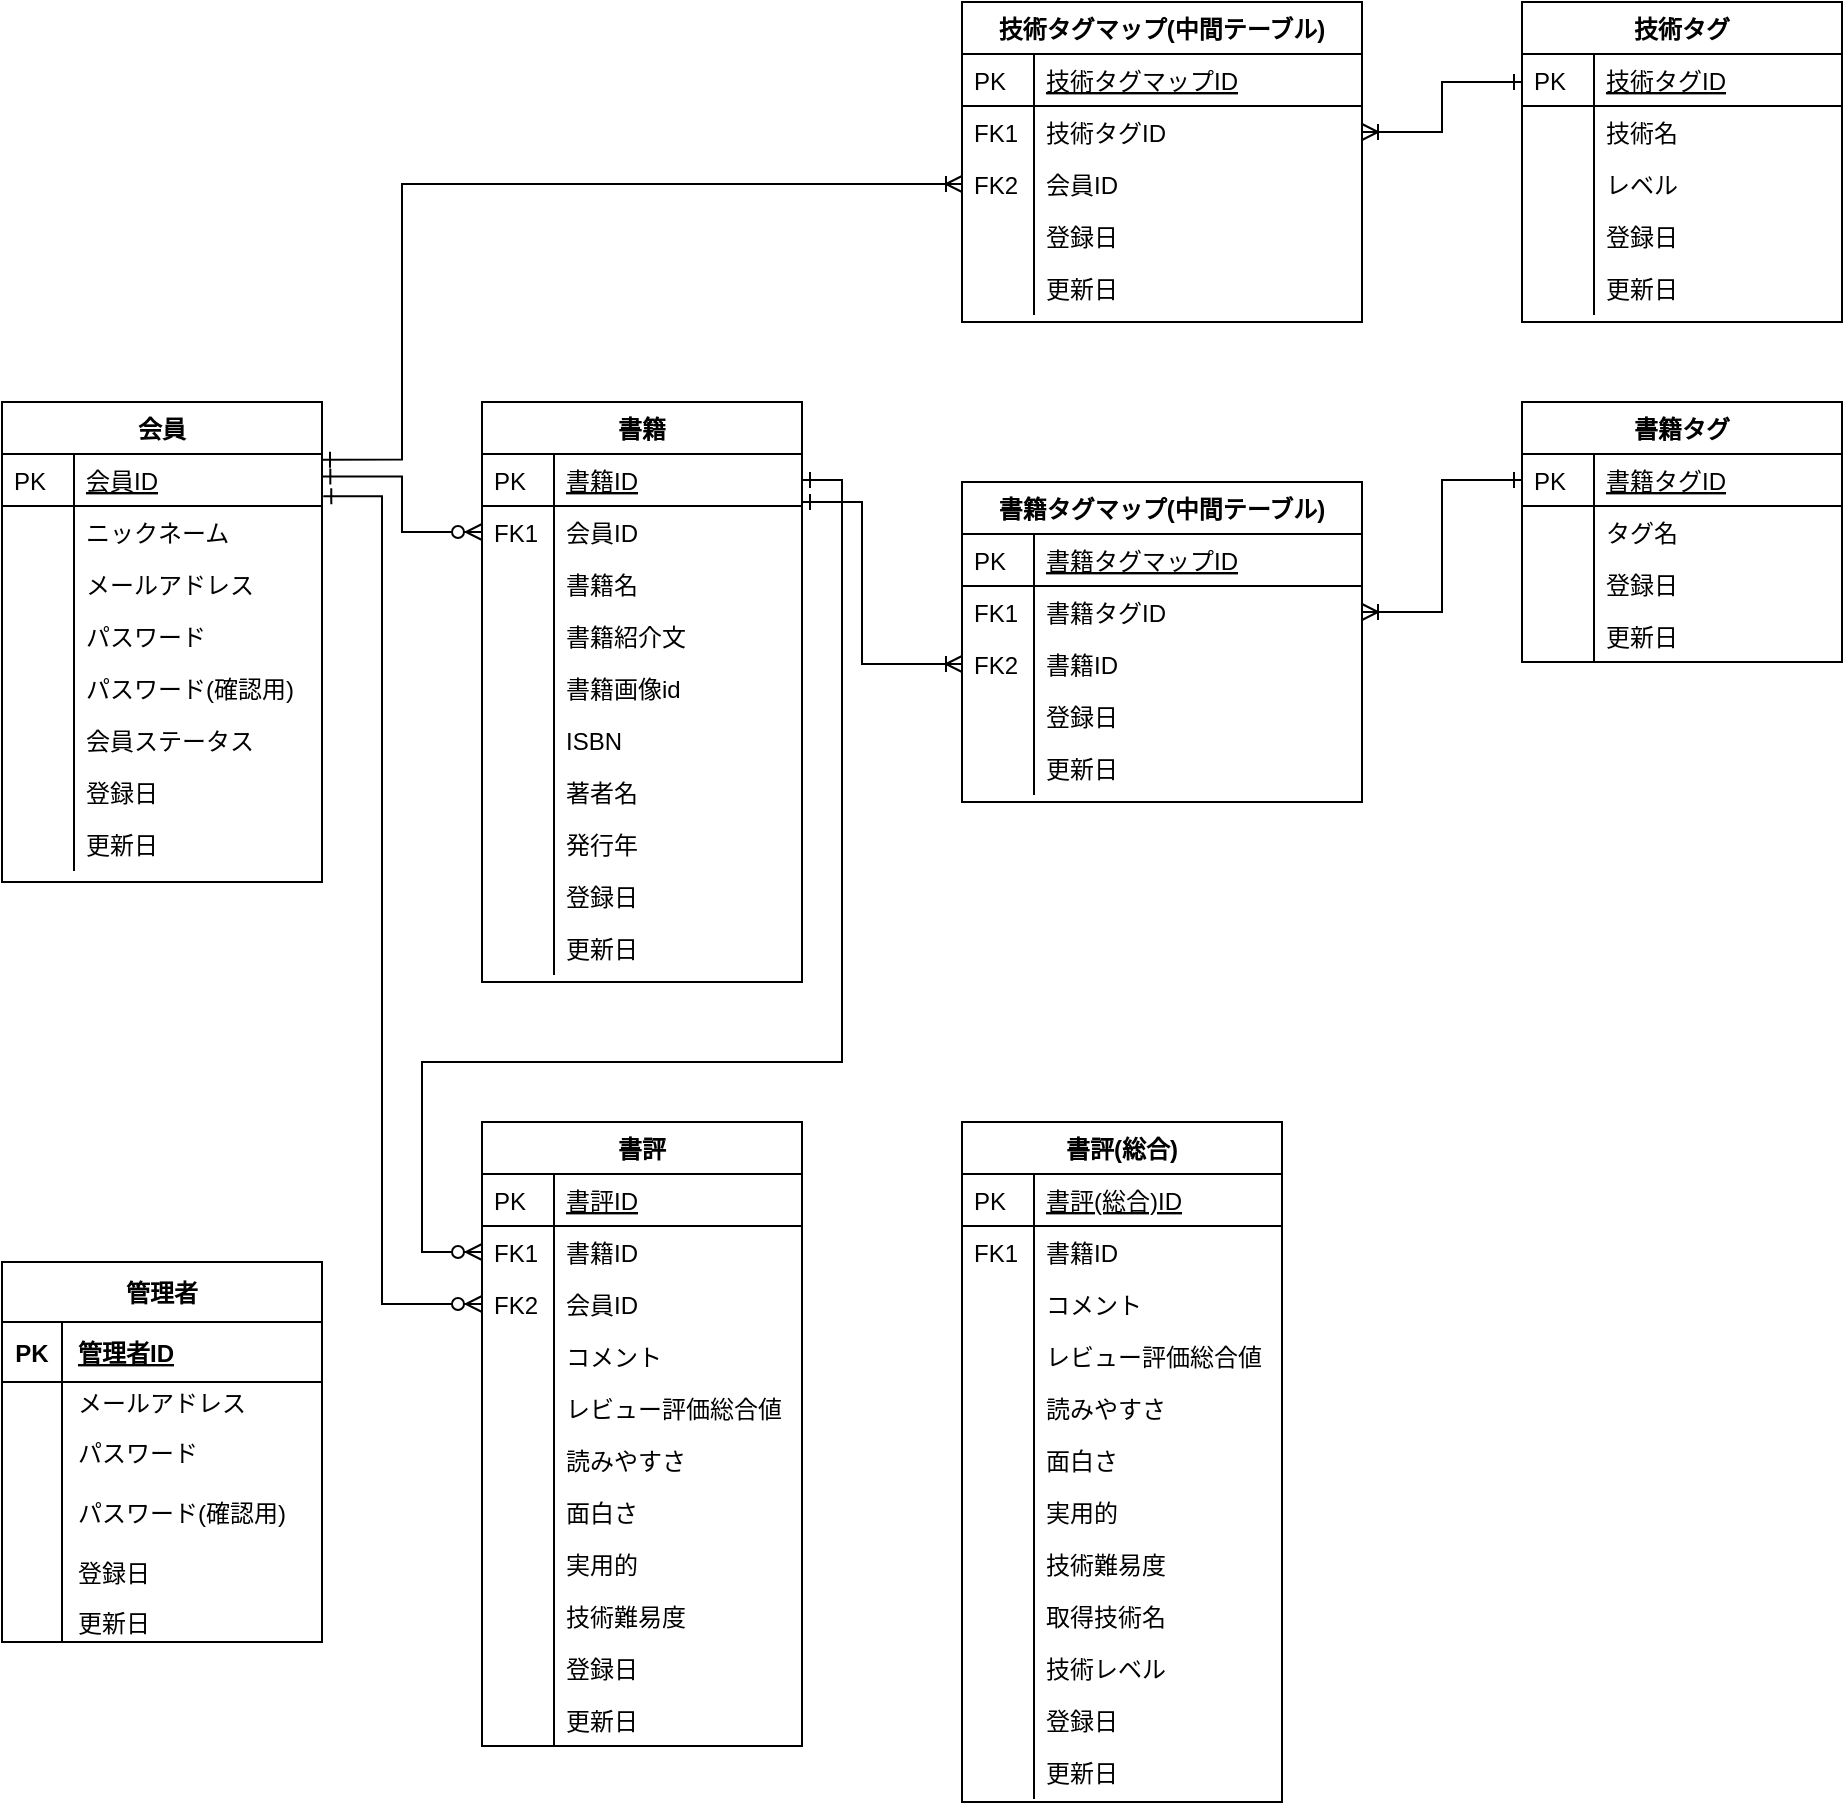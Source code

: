 <mxfile version="13.6.2" type="device" pages="2"><diagram id="C5RBs43oDa-KdzZeNtuy" name="Page-1"><mxGraphModel dx="1118" dy="2029" grid="1" gridSize="10" guides="1" tooltips="1" connect="1" arrows="1" fold="1" page="1" pageScale="1" pageWidth="827" pageHeight="1169" background="none" math="0" shadow="0"><root><mxCell id="WIyWlLk6GJQsqaUBKTNV-0"/><mxCell id="WIyWlLk6GJQsqaUBKTNV-1" parent="WIyWlLk6GJQsqaUBKTNV-0"/><mxCell id="zkfFHV4jXpPFQw0GAbJ--51" value="会員" style="swimlane;fontStyle=1;childLayout=stackLayout;horizontal=1;startSize=26;horizontalStack=0;resizeParent=1;resizeLast=0;collapsible=1;marginBottom=0;rounded=0;shadow=0;strokeWidth=1;" parent="WIyWlLk6GJQsqaUBKTNV-1" vertex="1"><mxGeometry x="80" y="80" width="160" height="240" as="geometry"><mxRectangle x="20" y="80" width="160" height="26" as="alternateBounds"/></mxGeometry></mxCell><mxCell id="zkfFHV4jXpPFQw0GAbJ--52" value="会員ID" style="shape=partialRectangle;top=0;left=0;right=0;bottom=1;align=left;verticalAlign=top;fillColor=none;spacingLeft=40;spacingRight=4;overflow=hidden;rotatable=0;points=[[0,0.5],[1,0.5]];portConstraint=eastwest;dropTarget=0;rounded=0;shadow=0;strokeWidth=1;fontStyle=4" parent="zkfFHV4jXpPFQw0GAbJ--51" vertex="1"><mxGeometry y="26" width="160" height="26" as="geometry"/></mxCell><mxCell id="zkfFHV4jXpPFQw0GAbJ--53" value="PK" style="shape=partialRectangle;top=0;left=0;bottom=0;fillColor=none;align=left;verticalAlign=top;spacingLeft=4;spacingRight=4;overflow=hidden;rotatable=0;points=[];portConstraint=eastwest;part=1;" parent="zkfFHV4jXpPFQw0GAbJ--52" vertex="1" connectable="0"><mxGeometry width="36" height="26" as="geometry"/></mxCell><mxCell id="zkfFHV4jXpPFQw0GAbJ--54" value="ニックネーム" style="shape=partialRectangle;top=0;left=0;right=0;bottom=0;align=left;verticalAlign=top;fillColor=none;spacingLeft=40;spacingRight=4;overflow=hidden;rotatable=0;points=[[0,0.5],[1,0.5]];portConstraint=eastwest;dropTarget=0;rounded=0;shadow=0;strokeWidth=1;" parent="zkfFHV4jXpPFQw0GAbJ--51" vertex="1"><mxGeometry y="52" width="160" height="26" as="geometry"/></mxCell><mxCell id="zkfFHV4jXpPFQw0GAbJ--55" value="" style="shape=partialRectangle;top=0;left=0;bottom=0;fillColor=none;align=left;verticalAlign=top;spacingLeft=4;spacingRight=4;overflow=hidden;rotatable=0;points=[];portConstraint=eastwest;part=1;" parent="zkfFHV4jXpPFQw0GAbJ--54" vertex="1" connectable="0"><mxGeometry width="36" height="26" as="geometry"/></mxCell><mxCell id="J5b3yLXDZMf2FZsY9l6Y-3" value="メールアドレス" style="shape=partialRectangle;top=0;left=0;right=0;bottom=0;align=left;verticalAlign=top;fillColor=none;spacingLeft=40;spacingRight=4;overflow=hidden;rotatable=0;points=[[0,0.5],[1,0.5]];portConstraint=eastwest;dropTarget=0;rounded=0;shadow=0;strokeWidth=1;" parent="zkfFHV4jXpPFQw0GAbJ--51" vertex="1"><mxGeometry y="78" width="160" height="26" as="geometry"/></mxCell><mxCell id="J5b3yLXDZMf2FZsY9l6Y-4" value="" style="shape=partialRectangle;top=0;left=0;bottom=0;fillColor=none;align=left;verticalAlign=top;spacingLeft=4;spacingRight=4;overflow=hidden;rotatable=0;points=[];portConstraint=eastwest;part=1;" parent="J5b3yLXDZMf2FZsY9l6Y-3" vertex="1" connectable="0"><mxGeometry width="36" height="26" as="geometry"/></mxCell><mxCell id="J5b3yLXDZMf2FZsY9l6Y-21" value="パスワード" style="shape=partialRectangle;top=0;left=0;right=0;bottom=0;align=left;verticalAlign=top;fillColor=none;spacingLeft=40;spacingRight=4;overflow=hidden;rotatable=0;points=[[0,0.5],[1,0.5]];portConstraint=eastwest;dropTarget=0;rounded=0;shadow=0;strokeWidth=1;" parent="zkfFHV4jXpPFQw0GAbJ--51" vertex="1"><mxGeometry y="104" width="160" height="26" as="geometry"/></mxCell><mxCell id="J5b3yLXDZMf2FZsY9l6Y-22" value="" style="shape=partialRectangle;top=0;left=0;bottom=0;fillColor=none;align=left;verticalAlign=top;spacingLeft=4;spacingRight=4;overflow=hidden;rotatable=0;points=[];portConstraint=eastwest;part=1;" parent="J5b3yLXDZMf2FZsY9l6Y-21" vertex="1" connectable="0"><mxGeometry width="36" height="26" as="geometry"/></mxCell><mxCell id="J5b3yLXDZMf2FZsY9l6Y-23" value="パスワード(確認用)" style="shape=partialRectangle;top=0;left=0;right=0;bottom=0;align=left;verticalAlign=top;fillColor=none;spacingLeft=40;spacingRight=4;overflow=hidden;rotatable=0;points=[[0,0.5],[1,0.5]];portConstraint=eastwest;dropTarget=0;rounded=0;shadow=0;strokeWidth=1;" parent="zkfFHV4jXpPFQw0GAbJ--51" vertex="1"><mxGeometry y="130" width="160" height="26" as="geometry"/></mxCell><mxCell id="J5b3yLXDZMf2FZsY9l6Y-24" value="" style="shape=partialRectangle;top=0;left=0;bottom=0;fillColor=none;align=left;verticalAlign=top;spacingLeft=4;spacingRight=4;overflow=hidden;rotatable=0;points=[];portConstraint=eastwest;part=1;" parent="J5b3yLXDZMf2FZsY9l6Y-23" vertex="1" connectable="0"><mxGeometry width="36" height="26" as="geometry"/></mxCell><mxCell id="J5b3yLXDZMf2FZsY9l6Y-190" value="会員ステータス" style="shape=partialRectangle;top=0;left=0;right=0;bottom=0;align=left;verticalAlign=top;fillColor=none;spacingLeft=40;spacingRight=4;overflow=hidden;rotatable=0;points=[[0,0.5],[1,0.5]];portConstraint=eastwest;dropTarget=0;rounded=0;shadow=0;strokeWidth=1;" parent="zkfFHV4jXpPFQw0GAbJ--51" vertex="1"><mxGeometry y="156" width="160" height="26" as="geometry"/></mxCell><mxCell id="J5b3yLXDZMf2FZsY9l6Y-191" value="" style="shape=partialRectangle;top=0;left=0;bottom=0;fillColor=none;align=left;verticalAlign=top;spacingLeft=4;spacingRight=4;overflow=hidden;rotatable=0;points=[];portConstraint=eastwest;part=1;" parent="J5b3yLXDZMf2FZsY9l6Y-190" vertex="1" connectable="0"><mxGeometry width="36" height="26" as="geometry"/></mxCell><mxCell id="J5b3yLXDZMf2FZsY9l6Y-44" value="登録日" style="shape=partialRectangle;top=0;left=0;right=0;bottom=0;align=left;verticalAlign=top;fillColor=none;spacingLeft=40;spacingRight=4;overflow=hidden;rotatable=0;points=[[0,0.5],[1,0.5]];portConstraint=eastwest;dropTarget=0;rounded=0;shadow=0;strokeWidth=1;" parent="zkfFHV4jXpPFQw0GAbJ--51" vertex="1"><mxGeometry y="182" width="160" height="26" as="geometry"/></mxCell><mxCell id="J5b3yLXDZMf2FZsY9l6Y-45" value="" style="shape=partialRectangle;top=0;left=0;bottom=0;fillColor=none;align=left;verticalAlign=top;spacingLeft=4;spacingRight=4;overflow=hidden;rotatable=0;points=[];portConstraint=eastwest;part=1;" parent="J5b3yLXDZMf2FZsY9l6Y-44" vertex="1" connectable="0"><mxGeometry width="36" height="26" as="geometry"/></mxCell><mxCell id="J5b3yLXDZMf2FZsY9l6Y-46" value="更新日" style="shape=partialRectangle;top=0;left=0;right=0;bottom=0;align=left;verticalAlign=top;fillColor=none;spacingLeft=40;spacingRight=4;overflow=hidden;rotatable=0;points=[[0,0.5],[1,0.5]];portConstraint=eastwest;dropTarget=0;rounded=0;shadow=0;strokeWidth=1;" parent="zkfFHV4jXpPFQw0GAbJ--51" vertex="1"><mxGeometry y="208" width="160" height="26" as="geometry"/></mxCell><mxCell id="J5b3yLXDZMf2FZsY9l6Y-47" value="" style="shape=partialRectangle;top=0;left=0;bottom=0;fillColor=none;align=left;verticalAlign=top;spacingLeft=4;spacingRight=4;overflow=hidden;rotatable=0;points=[];portConstraint=eastwest;part=1;" parent="J5b3yLXDZMf2FZsY9l6Y-46" vertex="1" connectable="0"><mxGeometry width="36" height="26" as="geometry"/></mxCell><mxCell id="J5b3yLXDZMf2FZsY9l6Y-81" value="書籍" style="swimlane;fontStyle=1;childLayout=stackLayout;horizontal=1;startSize=26;horizontalStack=0;resizeParent=1;resizeLast=0;collapsible=1;marginBottom=0;rounded=0;shadow=0;strokeWidth=1;" parent="WIyWlLk6GJQsqaUBKTNV-1" vertex="1"><mxGeometry x="320" y="80" width="160" height="290" as="geometry"><mxRectangle x="260" y="80" width="160" height="26" as="alternateBounds"/></mxGeometry></mxCell><mxCell id="J5b3yLXDZMf2FZsY9l6Y-82" value="書籍ID" style="shape=partialRectangle;top=0;left=0;right=0;bottom=1;align=left;verticalAlign=top;fillColor=none;spacingLeft=40;spacingRight=4;overflow=hidden;rotatable=0;points=[[0,0.5],[1,0.5]];portConstraint=eastwest;dropTarget=0;rounded=0;shadow=0;strokeWidth=1;fontStyle=4" parent="J5b3yLXDZMf2FZsY9l6Y-81" vertex="1"><mxGeometry y="26" width="160" height="26" as="geometry"/></mxCell><mxCell id="J5b3yLXDZMf2FZsY9l6Y-83" value="PK" style="shape=partialRectangle;top=0;left=0;bottom=0;fillColor=none;align=left;verticalAlign=top;spacingLeft=4;spacingRight=4;overflow=hidden;rotatable=0;points=[];portConstraint=eastwest;part=1;" parent="J5b3yLXDZMf2FZsY9l6Y-82" vertex="1" connectable="0"><mxGeometry width="36" height="26" as="geometry"/></mxCell><mxCell id="LcuP0H-53DqiySO4lJ87-41" value="会員ID" style="shape=partialRectangle;top=0;left=0;right=0;bottom=0;align=left;verticalAlign=top;spacingLeft=40;spacingRight=4;overflow=hidden;rotatable=0;points=[[0,0.5],[1,0.5]];portConstraint=eastwest;dropTarget=0;rounded=0;shadow=0;strokeWidth=1;fillColor=none;" parent="J5b3yLXDZMf2FZsY9l6Y-81" vertex="1"><mxGeometry y="52" width="160" height="26" as="geometry"/></mxCell><mxCell id="LcuP0H-53DqiySO4lJ87-42" value="FK1" style="shape=partialRectangle;top=0;left=0;bottom=0;fillColor=none;align=left;verticalAlign=top;spacingLeft=4;spacingRight=4;overflow=hidden;rotatable=0;points=[];portConstraint=eastwest;part=1;" parent="LcuP0H-53DqiySO4lJ87-41" vertex="1" connectable="0"><mxGeometry width="36" height="26" as="geometry"/></mxCell><mxCell id="J5b3yLXDZMf2FZsY9l6Y-86" value="書籍名" style="shape=partialRectangle;top=0;left=0;right=0;bottom=0;align=left;verticalAlign=top;fillColor=none;spacingLeft=40;spacingRight=4;overflow=hidden;rotatable=0;points=[[0,0.5],[1,0.5]];portConstraint=eastwest;dropTarget=0;rounded=0;shadow=0;strokeWidth=1;" parent="J5b3yLXDZMf2FZsY9l6Y-81" vertex="1"><mxGeometry y="78" width="160" height="26" as="geometry"/></mxCell><mxCell id="J5b3yLXDZMf2FZsY9l6Y-87" value="" style="shape=partialRectangle;top=0;left=0;bottom=0;fillColor=none;align=left;verticalAlign=top;spacingLeft=4;spacingRight=4;overflow=hidden;rotatable=0;points=[];portConstraint=eastwest;part=1;" parent="J5b3yLXDZMf2FZsY9l6Y-86" vertex="1" connectable="0"><mxGeometry width="36" height="26" as="geometry"/></mxCell><mxCell id="J5b3yLXDZMf2FZsY9l6Y-160" value="書籍紹介文" style="shape=partialRectangle;top=0;left=0;right=0;bottom=0;align=left;verticalAlign=top;fillColor=none;spacingLeft=40;spacingRight=4;overflow=hidden;rotatable=0;points=[[0,0.5],[1,0.5]];portConstraint=eastwest;dropTarget=0;rounded=0;shadow=0;strokeWidth=1;" parent="J5b3yLXDZMf2FZsY9l6Y-81" vertex="1"><mxGeometry y="104" width="160" height="26" as="geometry"/></mxCell><mxCell id="J5b3yLXDZMf2FZsY9l6Y-161" value="" style="shape=partialRectangle;top=0;left=0;bottom=0;fillColor=none;align=left;verticalAlign=top;spacingLeft=4;spacingRight=4;overflow=hidden;rotatable=0;points=[];portConstraint=eastwest;part=1;" parent="J5b3yLXDZMf2FZsY9l6Y-160" vertex="1" connectable="0"><mxGeometry width="36" height="26" as="geometry"/></mxCell><mxCell id="J5b3yLXDZMf2FZsY9l6Y-186" value="書籍画像id" style="shape=partialRectangle;top=0;left=0;right=0;bottom=0;align=left;verticalAlign=top;fillColor=none;spacingLeft=40;spacingRight=4;overflow=hidden;rotatable=0;points=[[0,0.5],[1,0.5]];portConstraint=eastwest;dropTarget=0;rounded=0;shadow=0;strokeWidth=1;" parent="J5b3yLXDZMf2FZsY9l6Y-81" vertex="1"><mxGeometry y="130" width="160" height="26" as="geometry"/></mxCell><mxCell id="J5b3yLXDZMf2FZsY9l6Y-187" value="" style="shape=partialRectangle;top=0;left=0;bottom=0;fillColor=none;align=left;verticalAlign=top;spacingLeft=4;spacingRight=4;overflow=hidden;rotatable=0;points=[];portConstraint=eastwest;part=1;" parent="J5b3yLXDZMf2FZsY9l6Y-186" vertex="1" connectable="0"><mxGeometry width="36" height="26" as="geometry"/></mxCell><mxCell id="EymhLGhYaTEK21Lig98p-23" value="ISBN" style="shape=partialRectangle;top=0;left=0;right=0;bottom=0;align=left;verticalAlign=top;fillColor=none;spacingLeft=40;spacingRight=4;overflow=hidden;rotatable=0;points=[[0,0.5],[1,0.5]];portConstraint=eastwest;dropTarget=0;rounded=0;shadow=0;strokeWidth=1;" parent="J5b3yLXDZMf2FZsY9l6Y-81" vertex="1"><mxGeometry y="156" width="160" height="26" as="geometry"/></mxCell><mxCell id="EymhLGhYaTEK21Lig98p-24" value="" style="shape=partialRectangle;top=0;left=0;bottom=0;fillColor=none;align=left;verticalAlign=top;spacingLeft=4;spacingRight=4;overflow=hidden;rotatable=0;points=[];portConstraint=eastwest;part=1;" parent="EymhLGhYaTEK21Lig98p-23" vertex="1" connectable="0"><mxGeometry width="36" height="26" as="geometry"/></mxCell><mxCell id="EymhLGhYaTEK21Lig98p-25" value="著者名" style="shape=partialRectangle;top=0;left=0;right=0;bottom=0;align=left;verticalAlign=top;fillColor=none;spacingLeft=40;spacingRight=4;overflow=hidden;rotatable=0;points=[[0,0.5],[1,0.5]];portConstraint=eastwest;dropTarget=0;rounded=0;shadow=0;strokeWidth=1;" parent="J5b3yLXDZMf2FZsY9l6Y-81" vertex="1"><mxGeometry y="182" width="160" height="26" as="geometry"/></mxCell><mxCell id="EymhLGhYaTEK21Lig98p-26" value="" style="shape=partialRectangle;top=0;left=0;bottom=0;fillColor=none;align=left;verticalAlign=top;spacingLeft=4;spacingRight=4;overflow=hidden;rotatable=0;points=[];portConstraint=eastwest;part=1;" parent="EymhLGhYaTEK21Lig98p-25" vertex="1" connectable="0"><mxGeometry width="36" height="26" as="geometry"/></mxCell><mxCell id="DPwwvhSCwNtcBO1S8H6g-21" value="発行年" style="shape=partialRectangle;top=0;left=0;right=0;bottom=0;align=left;verticalAlign=top;fillColor=none;spacingLeft=40;spacingRight=4;overflow=hidden;rotatable=0;points=[[0,0.5],[1,0.5]];portConstraint=eastwest;dropTarget=0;rounded=0;shadow=0;strokeWidth=1;" parent="J5b3yLXDZMf2FZsY9l6Y-81" vertex="1"><mxGeometry y="208" width="160" height="26" as="geometry"/></mxCell><mxCell id="DPwwvhSCwNtcBO1S8H6g-22" value="" style="shape=partialRectangle;top=0;left=0;bottom=0;fillColor=none;align=left;verticalAlign=top;spacingLeft=4;spacingRight=4;overflow=hidden;rotatable=0;points=[];portConstraint=eastwest;part=1;" parent="DPwwvhSCwNtcBO1S8H6g-21" vertex="1" connectable="0"><mxGeometry width="36" height="26" as="geometry"/></mxCell><mxCell id="DPwwvhSCwNtcBO1S8H6g-27" value="登録日" style="shape=partialRectangle;top=0;left=0;right=0;bottom=0;align=left;verticalAlign=top;fillColor=none;spacingLeft=40;spacingRight=4;overflow=hidden;rotatable=0;points=[[0,0.5],[1,0.5]];portConstraint=eastwest;dropTarget=0;rounded=0;shadow=0;strokeWidth=1;" parent="J5b3yLXDZMf2FZsY9l6Y-81" vertex="1"><mxGeometry y="234" width="160" height="26" as="geometry"/></mxCell><mxCell id="DPwwvhSCwNtcBO1S8H6g-28" value="" style="shape=partialRectangle;top=0;left=0;bottom=0;fillColor=none;align=left;verticalAlign=top;spacingLeft=4;spacingRight=4;overflow=hidden;rotatable=0;points=[];portConstraint=eastwest;part=1;" parent="DPwwvhSCwNtcBO1S8H6g-27" vertex="1" connectable="0"><mxGeometry width="36" height="26" as="geometry"/></mxCell><mxCell id="DPwwvhSCwNtcBO1S8H6g-29" value="更新日" style="shape=partialRectangle;top=0;left=0;right=0;bottom=0;align=left;verticalAlign=top;fillColor=none;spacingLeft=40;spacingRight=4;overflow=hidden;rotatable=0;points=[[0,0.5],[1,0.5]];portConstraint=eastwest;dropTarget=0;rounded=0;shadow=0;strokeWidth=1;" parent="J5b3yLXDZMf2FZsY9l6Y-81" vertex="1"><mxGeometry y="260" width="160" height="26" as="geometry"/></mxCell><mxCell id="DPwwvhSCwNtcBO1S8H6g-30" value="" style="shape=partialRectangle;top=0;left=0;bottom=0;fillColor=none;align=left;verticalAlign=top;spacingLeft=4;spacingRight=4;overflow=hidden;rotatable=0;points=[];portConstraint=eastwest;part=1;" parent="DPwwvhSCwNtcBO1S8H6g-29" vertex="1" connectable="0"><mxGeometry width="36" height="26" as="geometry"/></mxCell><mxCell id="LcuP0H-53DqiySO4lJ87-43" style="edgeStyle=orthogonalEdgeStyle;rounded=0;orthogonalLoop=1;jettySize=auto;html=1;exitX=1.001;exitY=0.432;exitDx=0;exitDy=0;entryX=0;entryY=0.5;entryDx=0;entryDy=0;startArrow=ERone;startFill=0;endArrow=ERzeroToMany;endFill=1;exitPerimeter=0;" parent="WIyWlLk6GJQsqaUBKTNV-1" source="zkfFHV4jXpPFQw0GAbJ--52" target="LcuP0H-53DqiySO4lJ87-41" edge="1"><mxGeometry relative="1" as="geometry"/></mxCell><mxCell id="LcuP0H-53DqiySO4lJ87-44" style="edgeStyle=orthogonalEdgeStyle;rounded=0;orthogonalLoop=1;jettySize=auto;html=1;exitX=1.004;exitY=0.813;exitDx=0;exitDy=0;entryX=0;entryY=0.5;entryDx=0;entryDy=0;startArrow=ERone;startFill=0;endArrow=ERzeroToMany;endFill=1;exitPerimeter=0;" parent="WIyWlLk6GJQsqaUBKTNV-1" source="zkfFHV4jXpPFQw0GAbJ--52" target="LcuP0H-53DqiySO4lJ87-6" edge="1"><mxGeometry relative="1" as="geometry"><Array as="points"><mxPoint x="270" y="127"/><mxPoint x="270" y="531"/></Array></mxGeometry></mxCell><mxCell id="LcuP0H-53DqiySO4lJ87-1" value="書評" style="swimlane;fontStyle=1;childLayout=stackLayout;horizontal=1;startSize=26;horizontalStack=0;resizeParent=1;resizeLast=0;collapsible=1;marginBottom=0;rounded=0;shadow=0;strokeWidth=1;" parent="WIyWlLk6GJQsqaUBKTNV-1" vertex="1"><mxGeometry x="320" y="440" width="160" height="312" as="geometry"><mxRectangle x="260" y="80" width="160" height="26" as="alternateBounds"/></mxGeometry></mxCell><mxCell id="LcuP0H-53DqiySO4lJ87-2" value="書評ID" style="shape=partialRectangle;top=0;left=0;right=0;bottom=1;align=left;verticalAlign=top;fillColor=none;spacingLeft=40;spacingRight=4;overflow=hidden;rotatable=0;points=[[0,0.5],[1,0.5]];portConstraint=eastwest;dropTarget=0;rounded=0;shadow=0;strokeWidth=1;fontStyle=4" parent="LcuP0H-53DqiySO4lJ87-1" vertex="1"><mxGeometry y="26" width="160" height="26" as="geometry"/></mxCell><mxCell id="LcuP0H-53DqiySO4lJ87-3" value="PK" style="shape=partialRectangle;top=0;left=0;bottom=0;fillColor=none;align=left;verticalAlign=top;spacingLeft=4;spacingRight=4;overflow=hidden;rotatable=0;points=[];portConstraint=eastwest;part=1;" parent="LcuP0H-53DqiySO4lJ87-2" vertex="1" connectable="0"><mxGeometry width="36" height="26" as="geometry"/></mxCell><mxCell id="LcuP0H-53DqiySO4lJ87-4" value="書籍ID" style="shape=partialRectangle;top=0;left=0;right=0;bottom=0;align=left;verticalAlign=top;spacingLeft=40;spacingRight=4;overflow=hidden;rotatable=0;points=[[0,0.5],[1,0.5]];portConstraint=eastwest;dropTarget=0;rounded=0;shadow=0;strokeWidth=1;fillColor=none;" parent="LcuP0H-53DqiySO4lJ87-1" vertex="1"><mxGeometry y="52" width="160" height="26" as="geometry"/></mxCell><mxCell id="LcuP0H-53DqiySO4lJ87-5" value="FK1" style="shape=partialRectangle;top=0;left=0;bottom=0;fillColor=none;align=left;verticalAlign=top;spacingLeft=4;spacingRight=4;overflow=hidden;rotatable=0;points=[];portConstraint=eastwest;part=1;" parent="LcuP0H-53DqiySO4lJ87-4" vertex="1" connectable="0"><mxGeometry width="36" height="26" as="geometry"/></mxCell><mxCell id="LcuP0H-53DqiySO4lJ87-6" value="会員ID" style="shape=partialRectangle;top=0;left=0;right=0;bottom=0;align=left;verticalAlign=top;fillColor=none;spacingLeft=40;spacingRight=4;overflow=hidden;rotatable=0;points=[[0,0.5],[1,0.5]];portConstraint=eastwest;dropTarget=0;rounded=0;shadow=0;strokeWidth=1;" parent="LcuP0H-53DqiySO4lJ87-1" vertex="1"><mxGeometry y="78" width="160" height="26" as="geometry"/></mxCell><mxCell id="LcuP0H-53DqiySO4lJ87-7" value="FK2" style="shape=partialRectangle;top=0;left=0;bottom=0;fillColor=none;align=left;verticalAlign=top;spacingLeft=4;spacingRight=4;overflow=hidden;rotatable=0;points=[];portConstraint=eastwest;part=1;" parent="LcuP0H-53DqiySO4lJ87-6" vertex="1" connectable="0"><mxGeometry width="36" height="26" as="geometry"/></mxCell><mxCell id="LcuP0H-53DqiySO4lJ87-8" value="コメント" style="shape=partialRectangle;top=0;left=0;right=0;bottom=0;align=left;verticalAlign=top;fillColor=none;spacingLeft=40;spacingRight=4;overflow=hidden;rotatable=0;points=[[0,0.5],[1,0.5]];portConstraint=eastwest;dropTarget=0;rounded=0;shadow=0;strokeWidth=1;" parent="LcuP0H-53DqiySO4lJ87-1" vertex="1"><mxGeometry y="104" width="160" height="26" as="geometry"/></mxCell><mxCell id="LcuP0H-53DqiySO4lJ87-9" value="" style="shape=partialRectangle;top=0;left=0;bottom=0;fillColor=none;align=left;verticalAlign=top;spacingLeft=4;spacingRight=4;overflow=hidden;rotatable=0;points=[];portConstraint=eastwest;part=1;" parent="LcuP0H-53DqiySO4lJ87-8" vertex="1" connectable="0"><mxGeometry width="36" height="26" as="geometry"/></mxCell><mxCell id="LcuP0H-53DqiySO4lJ87-120" value="レビュー評価総合値" style="shape=partialRectangle;top=0;left=0;right=0;bottom=0;align=left;verticalAlign=top;fillColor=none;spacingLeft=40;spacingRight=4;overflow=hidden;rotatable=0;points=[[0,0.5],[1,0.5]];portConstraint=eastwest;dropTarget=0;rounded=0;shadow=0;strokeWidth=1;" parent="LcuP0H-53DqiySO4lJ87-1" vertex="1"><mxGeometry y="130" width="160" height="26" as="geometry"/></mxCell><mxCell id="LcuP0H-53DqiySO4lJ87-121" value="" style="shape=partialRectangle;top=0;left=0;bottom=0;fillColor=none;align=left;verticalAlign=top;spacingLeft=4;spacingRight=4;overflow=hidden;rotatable=0;points=[];portConstraint=eastwest;part=1;" parent="LcuP0H-53DqiySO4lJ87-120" vertex="1" connectable="0"><mxGeometry width="36" height="26" as="geometry"/></mxCell><mxCell id="LcuP0H-53DqiySO4lJ87-10" value="読みやすさ" style="shape=partialRectangle;top=0;left=0;right=0;bottom=0;align=left;verticalAlign=top;fillColor=none;spacingLeft=40;spacingRight=4;overflow=hidden;rotatable=0;points=[[0,0.5],[1,0.5]];portConstraint=eastwest;dropTarget=0;rounded=0;shadow=0;strokeWidth=1;" parent="LcuP0H-53DqiySO4lJ87-1" vertex="1"><mxGeometry y="156" width="160" height="26" as="geometry"/></mxCell><mxCell id="LcuP0H-53DqiySO4lJ87-11" value="" style="shape=partialRectangle;top=0;left=0;bottom=0;fillColor=none;align=left;verticalAlign=top;spacingLeft=4;spacingRight=4;overflow=hidden;rotatable=0;points=[];portConstraint=eastwest;part=1;" parent="LcuP0H-53DqiySO4lJ87-10" vertex="1" connectable="0"><mxGeometry width="36" height="26" as="geometry"/></mxCell><mxCell id="LcuP0H-53DqiySO4lJ87-12" value="面白さ" style="shape=partialRectangle;top=0;left=0;right=0;bottom=0;align=left;verticalAlign=top;fillColor=none;spacingLeft=40;spacingRight=4;overflow=hidden;rotatable=0;points=[[0,0.5],[1,0.5]];portConstraint=eastwest;dropTarget=0;rounded=0;shadow=0;strokeWidth=1;" parent="LcuP0H-53DqiySO4lJ87-1" vertex="1"><mxGeometry y="182" width="160" height="26" as="geometry"/></mxCell><mxCell id="LcuP0H-53DqiySO4lJ87-13" value="" style="shape=partialRectangle;top=0;left=0;bottom=0;fillColor=none;align=left;verticalAlign=top;spacingLeft=4;spacingRight=4;overflow=hidden;rotatable=0;points=[];portConstraint=eastwest;part=1;" parent="LcuP0H-53DqiySO4lJ87-12" vertex="1" connectable="0"><mxGeometry width="36" height="26" as="geometry"/></mxCell><mxCell id="LcuP0H-53DqiySO4lJ87-14" value="実用的" style="shape=partialRectangle;top=0;left=0;right=0;bottom=0;align=left;verticalAlign=top;spacingLeft=40;spacingRight=4;overflow=hidden;rotatable=0;points=[[0,0.5],[1,0.5]];portConstraint=eastwest;dropTarget=0;rounded=0;shadow=0;strokeWidth=1;fillColor=none;" parent="LcuP0H-53DqiySO4lJ87-1" vertex="1"><mxGeometry y="208" width="160" height="26" as="geometry"/></mxCell><mxCell id="LcuP0H-53DqiySO4lJ87-15" value="" style="shape=partialRectangle;top=0;left=0;bottom=0;fillColor=none;align=left;verticalAlign=top;spacingLeft=4;spacingRight=4;overflow=hidden;rotatable=0;points=[];portConstraint=eastwest;part=1;" parent="LcuP0H-53DqiySO4lJ87-14" vertex="1" connectable="0"><mxGeometry width="36" height="26" as="geometry"/></mxCell><mxCell id="LcuP0H-53DqiySO4lJ87-118" value="技術難易度" style="shape=partialRectangle;top=0;left=0;right=0;bottom=0;align=left;verticalAlign=top;spacingLeft=40;spacingRight=4;overflow=hidden;rotatable=0;points=[[0,0.5],[1,0.5]];portConstraint=eastwest;dropTarget=0;rounded=0;shadow=0;strokeWidth=1;fillColor=none;" parent="LcuP0H-53DqiySO4lJ87-1" vertex="1"><mxGeometry y="234" width="160" height="26" as="geometry"/></mxCell><mxCell id="LcuP0H-53DqiySO4lJ87-119" value="" style="shape=partialRectangle;top=0;left=0;bottom=0;fillColor=none;align=left;verticalAlign=top;spacingLeft=4;spacingRight=4;overflow=hidden;rotatable=0;points=[];portConstraint=eastwest;part=1;" parent="LcuP0H-53DqiySO4lJ87-118" vertex="1" connectable="0"><mxGeometry width="36" height="26" as="geometry"/></mxCell><mxCell id="LcuP0H-53DqiySO4lJ87-16" value="登録日" style="shape=partialRectangle;top=0;left=0;right=0;bottom=0;align=left;verticalAlign=top;fillColor=none;spacingLeft=40;spacingRight=4;overflow=hidden;rotatable=0;points=[[0,0.5],[1,0.5]];portConstraint=eastwest;dropTarget=0;rounded=0;shadow=0;strokeWidth=1;" parent="LcuP0H-53DqiySO4lJ87-1" vertex="1"><mxGeometry y="260" width="160" height="26" as="geometry"/></mxCell><mxCell id="LcuP0H-53DqiySO4lJ87-17" value="" style="shape=partialRectangle;top=0;left=0;bottom=0;fillColor=none;align=left;verticalAlign=top;spacingLeft=4;spacingRight=4;overflow=hidden;rotatable=0;points=[];portConstraint=eastwest;part=1;" parent="LcuP0H-53DqiySO4lJ87-16" vertex="1" connectable="0"><mxGeometry width="36" height="26" as="geometry"/></mxCell><mxCell id="LcuP0H-53DqiySO4lJ87-18" value="更新日" style="shape=partialRectangle;top=0;left=0;right=0;bottom=0;align=left;verticalAlign=top;fillColor=none;spacingLeft=40;spacingRight=4;overflow=hidden;rotatable=0;points=[[0,0.5],[1,0.5]];portConstraint=eastwest;dropTarget=0;rounded=0;shadow=0;strokeWidth=1;" parent="LcuP0H-53DqiySO4lJ87-1" vertex="1"><mxGeometry y="286" width="160" height="26" as="geometry"/></mxCell><mxCell id="LcuP0H-53DqiySO4lJ87-19" value="" style="shape=partialRectangle;top=0;left=0;bottom=0;fillColor=none;align=left;verticalAlign=top;spacingLeft=4;spacingRight=4;overflow=hidden;rotatable=0;points=[];portConstraint=eastwest;part=1;" parent="LcuP0H-53DqiySO4lJ87-18" vertex="1" connectable="0"><mxGeometry width="36" height="26" as="geometry"/></mxCell><mxCell id="LcuP0H-53DqiySO4lJ87-45" style="edgeStyle=orthogonalEdgeStyle;rounded=0;orthogonalLoop=1;jettySize=auto;html=1;entryX=0;entryY=0.5;entryDx=0;entryDy=0;startArrow=ERone;startFill=0;endArrow=ERzeroToMany;endFill=1;" parent="WIyWlLk6GJQsqaUBKTNV-1" target="LcuP0H-53DqiySO4lJ87-4" edge="1"><mxGeometry relative="1" as="geometry"><mxPoint x="480" y="119" as="sourcePoint"/><Array as="points"><mxPoint x="500" y="119"/><mxPoint x="500" y="410"/><mxPoint x="290" y="410"/><mxPoint x="290" y="505"/></Array></mxGeometry></mxCell><mxCell id="LcuP0H-53DqiySO4lJ87-57" style="edgeStyle=orthogonalEdgeStyle;rounded=0;orthogonalLoop=1;jettySize=auto;html=1;exitX=0;exitY=0.5;exitDx=0;exitDy=0;entryX=1;entryY=0.5;entryDx=0;entryDy=0;startArrow=ERone;startFill=0;endArrow=ERoneToMany;endFill=0;" parent="WIyWlLk6GJQsqaUBKTNV-1" source="J5b3yLXDZMf2FZsY9l6Y-63" target="LcuP0H-53DqiySO4lJ87-49" edge="1"><mxGeometry relative="1" as="geometry"/></mxCell><mxCell id="LcuP0H-53DqiySO4lJ87-74" style="edgeStyle=orthogonalEdgeStyle;rounded=0;orthogonalLoop=1;jettySize=auto;html=1;entryX=0;entryY=0.5;entryDx=0;entryDy=0;startArrow=ERone;startFill=0;endArrow=ERoneToMany;endFill=0;" parent="WIyWlLk6GJQsqaUBKTNV-1" target="LcuP0H-53DqiySO4lJ87-62" edge="1"><mxGeometry relative="1" as="geometry"><mxPoint x="480" y="130" as="sourcePoint"/><Array as="points"><mxPoint x="510" y="130"/><mxPoint x="510" y="211"/></Array></mxGeometry></mxCell><mxCell id="LcuP0H-53DqiySO4lJ87-110" style="edgeStyle=orthogonalEdgeStyle;rounded=0;orthogonalLoop=1;jettySize=auto;html=1;entryX=0;entryY=0.5;entryDx=0;entryDy=0;startArrow=ERone;startFill=0;endArrow=ERoneToMany;endFill=0;exitX=1;exitY=0.109;exitDx=0;exitDy=0;exitPerimeter=0;" parent="WIyWlLk6GJQsqaUBKTNV-1" source="zkfFHV4jXpPFQw0GAbJ--52" target="LcuP0H-53DqiySO4lJ87-91" edge="1"><mxGeometry relative="1" as="geometry"><Array as="points"><mxPoint x="280" y="109"/><mxPoint x="280" y="-29"/></Array></mxGeometry></mxCell><mxCell id="LcuP0H-53DqiySO4lJ87-111" style="edgeStyle=orthogonalEdgeStyle;rounded=0;orthogonalLoop=1;jettySize=auto;html=1;exitX=1;exitY=0.5;exitDx=0;exitDy=0;entryX=0;entryY=0.25;entryDx=0;entryDy=0;startArrow=ERoneToMany;startFill=0;endArrow=ERone;endFill=0;" parent="WIyWlLk6GJQsqaUBKTNV-1" source="LcuP0H-53DqiySO4lJ87-89" target="LcuP0H-53DqiySO4lJ87-97" edge="1"><mxGeometry relative="1" as="geometry"/></mxCell><mxCell id="J5b3yLXDZMf2FZsY9l6Y-100" value="管理者" style="shape=table;startSize=30;container=1;collapsible=1;childLayout=tableLayout;fixedRows=1;rowLines=0;fontStyle=1;align=center;resizeLast=1;rounded=0;shadow=0;strokeWidth=1;" parent="WIyWlLk6GJQsqaUBKTNV-1" vertex="1"><mxGeometry x="80" y="510" width="160" height="190" as="geometry"/></mxCell><mxCell id="J5b3yLXDZMf2FZsY9l6Y-101" value="" style="shape=partialRectangle;collapsible=0;dropTarget=0;pointerEvents=0;fillColor=none;top=0;left=0;bottom=1;right=0;points=[[0,0.5],[1,0.5]];portConstraint=eastwest;" parent="J5b3yLXDZMf2FZsY9l6Y-100" vertex="1"><mxGeometry y="30" width="160" height="30" as="geometry"/></mxCell><mxCell id="J5b3yLXDZMf2FZsY9l6Y-102" value="PK" style="shape=partialRectangle;connectable=0;fillColor=none;top=0;left=0;bottom=0;right=0;fontStyle=1;overflow=hidden;" parent="J5b3yLXDZMf2FZsY9l6Y-101" vertex="1"><mxGeometry width="30" height="30" as="geometry"/></mxCell><mxCell id="J5b3yLXDZMf2FZsY9l6Y-103" value="管理者ID" style="shape=partialRectangle;connectable=0;fillColor=none;top=0;left=0;bottom=0;right=0;align=left;spacingLeft=6;fontStyle=5;overflow=hidden;" parent="J5b3yLXDZMf2FZsY9l6Y-101" vertex="1"><mxGeometry x="30" width="130" height="30" as="geometry"/></mxCell><mxCell id="J5b3yLXDZMf2FZsY9l6Y-110" value="" style="shape=partialRectangle;collapsible=0;dropTarget=0;pointerEvents=0;fillColor=none;top=0;left=0;bottom=0;right=0;points=[[0,0.5],[1,0.5]];portConstraint=eastwest;" parent="J5b3yLXDZMf2FZsY9l6Y-100" vertex="1"><mxGeometry y="60" width="160" height="20" as="geometry"/></mxCell><mxCell id="J5b3yLXDZMf2FZsY9l6Y-111" value="" style="shape=partialRectangle;connectable=0;fillColor=none;top=0;left=0;bottom=0;right=0;editable=1;overflow=hidden;" parent="J5b3yLXDZMf2FZsY9l6Y-110" vertex="1"><mxGeometry width="30" height="20" as="geometry"/></mxCell><mxCell id="J5b3yLXDZMf2FZsY9l6Y-112" value="メールアドレス" style="shape=partialRectangle;connectable=0;fillColor=none;top=0;left=0;bottom=0;right=0;align=left;spacingLeft=6;overflow=hidden;" parent="J5b3yLXDZMf2FZsY9l6Y-110" vertex="1"><mxGeometry x="30" width="130" height="20" as="geometry"/></mxCell><mxCell id="J5b3yLXDZMf2FZsY9l6Y-126" value="" style="shape=partialRectangle;collapsible=0;dropTarget=0;pointerEvents=0;fillColor=none;top=0;left=0;bottom=0;right=0;points=[[0,0.5],[1,0.5]];portConstraint=eastwest;" parent="J5b3yLXDZMf2FZsY9l6Y-100" vertex="1"><mxGeometry y="80" width="160" height="30" as="geometry"/></mxCell><mxCell id="J5b3yLXDZMf2FZsY9l6Y-127" value="" style="shape=partialRectangle;connectable=0;fillColor=none;top=0;left=0;bottom=0;right=0;editable=1;overflow=hidden;" parent="J5b3yLXDZMf2FZsY9l6Y-126" vertex="1"><mxGeometry width="30" height="30" as="geometry"/></mxCell><mxCell id="J5b3yLXDZMf2FZsY9l6Y-128" value="パスワード" style="shape=partialRectangle;connectable=0;fillColor=none;top=0;left=0;bottom=0;right=0;align=left;spacingLeft=6;overflow=hidden;" parent="J5b3yLXDZMf2FZsY9l6Y-126" vertex="1"><mxGeometry x="30" width="130" height="30" as="geometry"/></mxCell><mxCell id="J5b3yLXDZMf2FZsY9l6Y-129" value="" style="shape=partialRectangle;collapsible=0;dropTarget=0;pointerEvents=0;fillColor=none;top=0;left=0;bottom=0;right=0;points=[[0,0.5],[1,0.5]];portConstraint=eastwest;" parent="J5b3yLXDZMf2FZsY9l6Y-100" vertex="1"><mxGeometry y="110" width="160" height="30" as="geometry"/></mxCell><mxCell id="J5b3yLXDZMf2FZsY9l6Y-130" value="" style="shape=partialRectangle;connectable=0;fillColor=none;top=0;left=0;bottom=0;right=0;editable=1;overflow=hidden;" parent="J5b3yLXDZMf2FZsY9l6Y-129" vertex="1"><mxGeometry width="30" height="30" as="geometry"/></mxCell><mxCell id="J5b3yLXDZMf2FZsY9l6Y-131" value="パスワード(確認用)" style="shape=partialRectangle;connectable=0;fillColor=none;top=0;left=0;bottom=0;right=0;align=left;spacingLeft=6;overflow=hidden;" parent="J5b3yLXDZMf2FZsY9l6Y-129" vertex="1"><mxGeometry x="30" width="130" height="30" as="geometry"/></mxCell><mxCell id="J5b3yLXDZMf2FZsY9l6Y-132" value="" style="shape=partialRectangle;collapsible=0;dropTarget=0;pointerEvents=0;fillColor=none;top=0;left=0;bottom=0;right=0;points=[[0,0.5],[1,0.5]];portConstraint=eastwest;" parent="J5b3yLXDZMf2FZsY9l6Y-100" vertex="1"><mxGeometry y="140" width="160" height="30" as="geometry"/></mxCell><mxCell id="J5b3yLXDZMf2FZsY9l6Y-133" value="" style="shape=partialRectangle;connectable=0;fillColor=none;top=0;left=0;bottom=0;right=0;editable=1;overflow=hidden;" parent="J5b3yLXDZMf2FZsY9l6Y-132" vertex="1"><mxGeometry width="30" height="30" as="geometry"/></mxCell><mxCell id="J5b3yLXDZMf2FZsY9l6Y-134" value="登録日" style="shape=partialRectangle;connectable=0;fillColor=none;top=0;left=0;bottom=0;right=0;align=left;spacingLeft=6;overflow=hidden;" parent="J5b3yLXDZMf2FZsY9l6Y-132" vertex="1"><mxGeometry x="30" width="130" height="30" as="geometry"/></mxCell><mxCell id="J5b3yLXDZMf2FZsY9l6Y-135" value="" style="shape=partialRectangle;collapsible=0;dropTarget=0;pointerEvents=0;fillColor=none;top=0;left=0;bottom=0;right=0;points=[[0,0.5],[1,0.5]];portConstraint=eastwest;" parent="J5b3yLXDZMf2FZsY9l6Y-100" vertex="1"><mxGeometry y="170" width="160" height="20" as="geometry"/></mxCell><mxCell id="J5b3yLXDZMf2FZsY9l6Y-136" value="" style="shape=partialRectangle;connectable=0;fillColor=none;top=0;left=0;bottom=0;right=0;editable=1;overflow=hidden;" parent="J5b3yLXDZMf2FZsY9l6Y-135" vertex="1"><mxGeometry width="30" height="20" as="geometry"/></mxCell><mxCell id="J5b3yLXDZMf2FZsY9l6Y-137" value="更新日" style="shape=partialRectangle;connectable=0;fillColor=none;top=0;left=0;bottom=0;right=0;align=left;spacingLeft=6;overflow=hidden;" parent="J5b3yLXDZMf2FZsY9l6Y-135" vertex="1"><mxGeometry x="30" width="130" height="20" as="geometry"/></mxCell><mxCell id="LcuP0H-53DqiySO4lJ87-145" value="書評(総合)" style="swimlane;fontStyle=1;childLayout=stackLayout;horizontal=1;startSize=26;horizontalStack=0;resizeParent=1;resizeLast=0;collapsible=1;marginBottom=0;rounded=0;shadow=0;strokeWidth=1;" parent="WIyWlLk6GJQsqaUBKTNV-1" vertex="1"><mxGeometry x="560" y="440" width="160" height="340" as="geometry"><mxRectangle x="260" y="80" width="160" height="26" as="alternateBounds"/></mxGeometry></mxCell><mxCell id="LcuP0H-53DqiySO4lJ87-146" value="書評(総合)ID" style="shape=partialRectangle;top=0;left=0;right=0;bottom=1;align=left;verticalAlign=top;fillColor=none;spacingLeft=40;spacingRight=4;overflow=hidden;rotatable=0;points=[[0,0.5],[1,0.5]];portConstraint=eastwest;dropTarget=0;rounded=0;shadow=0;strokeWidth=1;fontStyle=4" parent="LcuP0H-53DqiySO4lJ87-145" vertex="1"><mxGeometry y="26" width="160" height="26" as="geometry"/></mxCell><mxCell id="LcuP0H-53DqiySO4lJ87-147" value="PK" style="shape=partialRectangle;top=0;left=0;bottom=0;fillColor=none;align=left;verticalAlign=top;spacingLeft=4;spacingRight=4;overflow=hidden;rotatable=0;points=[];portConstraint=eastwest;part=1;" parent="LcuP0H-53DqiySO4lJ87-146" vertex="1" connectable="0"><mxGeometry width="36" height="26" as="geometry"/></mxCell><mxCell id="LcuP0H-53DqiySO4lJ87-148" value="書籍ID" style="shape=partialRectangle;top=0;left=0;right=0;bottom=0;align=left;verticalAlign=top;spacingLeft=40;spacingRight=4;overflow=hidden;rotatable=0;points=[[0,0.5],[1,0.5]];portConstraint=eastwest;dropTarget=0;rounded=0;shadow=0;strokeWidth=1;fillColor=none;" parent="LcuP0H-53DqiySO4lJ87-145" vertex="1"><mxGeometry y="52" width="160" height="26" as="geometry"/></mxCell><mxCell id="LcuP0H-53DqiySO4lJ87-149" value="FK1" style="shape=partialRectangle;top=0;left=0;bottom=0;fillColor=none;align=left;verticalAlign=top;spacingLeft=4;spacingRight=4;overflow=hidden;rotatable=0;points=[];portConstraint=eastwest;part=1;" parent="LcuP0H-53DqiySO4lJ87-148" vertex="1" connectable="0"><mxGeometry width="36" height="26" as="geometry"/></mxCell><mxCell id="LcuP0H-53DqiySO4lJ87-152" value="コメント" style="shape=partialRectangle;top=0;left=0;right=0;bottom=0;align=left;verticalAlign=top;fillColor=none;spacingLeft=40;spacingRight=4;overflow=hidden;rotatable=0;points=[[0,0.5],[1,0.5]];portConstraint=eastwest;dropTarget=0;rounded=0;shadow=0;strokeWidth=1;" parent="LcuP0H-53DqiySO4lJ87-145" vertex="1"><mxGeometry y="78" width="160" height="26" as="geometry"/></mxCell><mxCell id="LcuP0H-53DqiySO4lJ87-153" value="" style="shape=partialRectangle;top=0;left=0;bottom=0;fillColor=none;align=left;verticalAlign=top;spacingLeft=4;spacingRight=4;overflow=hidden;rotatable=0;points=[];portConstraint=eastwest;part=1;" parent="LcuP0H-53DqiySO4lJ87-152" vertex="1" connectable="0"><mxGeometry width="36" height="26" as="geometry"/></mxCell><mxCell id="LcuP0H-53DqiySO4lJ87-154" value="レビュー評価総合値" style="shape=partialRectangle;top=0;left=0;right=0;bottom=0;align=left;verticalAlign=top;fillColor=none;spacingLeft=40;spacingRight=4;overflow=hidden;rotatable=0;points=[[0,0.5],[1,0.5]];portConstraint=eastwest;dropTarget=0;rounded=0;shadow=0;strokeWidth=1;" parent="LcuP0H-53DqiySO4lJ87-145" vertex="1"><mxGeometry y="104" width="160" height="26" as="geometry"/></mxCell><mxCell id="LcuP0H-53DqiySO4lJ87-155" value="" style="shape=partialRectangle;top=0;left=0;bottom=0;fillColor=none;align=left;verticalAlign=top;spacingLeft=4;spacingRight=4;overflow=hidden;rotatable=0;points=[];portConstraint=eastwest;part=1;" parent="LcuP0H-53DqiySO4lJ87-154" vertex="1" connectable="0"><mxGeometry width="36" height="26" as="geometry"/></mxCell><mxCell id="LcuP0H-53DqiySO4lJ87-156" value="読みやすさ" style="shape=partialRectangle;top=0;left=0;right=0;bottom=0;align=left;verticalAlign=top;fillColor=none;spacingLeft=40;spacingRight=4;overflow=hidden;rotatable=0;points=[[0,0.5],[1,0.5]];portConstraint=eastwest;dropTarget=0;rounded=0;shadow=0;strokeWidth=1;" parent="LcuP0H-53DqiySO4lJ87-145" vertex="1"><mxGeometry y="130" width="160" height="26" as="geometry"/></mxCell><mxCell id="LcuP0H-53DqiySO4lJ87-157" value="" style="shape=partialRectangle;top=0;left=0;bottom=0;fillColor=none;align=left;verticalAlign=top;spacingLeft=4;spacingRight=4;overflow=hidden;rotatable=0;points=[];portConstraint=eastwest;part=1;" parent="LcuP0H-53DqiySO4lJ87-156" vertex="1" connectable="0"><mxGeometry width="36" height="26" as="geometry"/></mxCell><mxCell id="LcuP0H-53DqiySO4lJ87-158" value="面白さ" style="shape=partialRectangle;top=0;left=0;right=0;bottom=0;align=left;verticalAlign=top;fillColor=none;spacingLeft=40;spacingRight=4;overflow=hidden;rotatable=0;points=[[0,0.5],[1,0.5]];portConstraint=eastwest;dropTarget=0;rounded=0;shadow=0;strokeWidth=1;" parent="LcuP0H-53DqiySO4lJ87-145" vertex="1"><mxGeometry y="156" width="160" height="26" as="geometry"/></mxCell><mxCell id="LcuP0H-53DqiySO4lJ87-159" value="" style="shape=partialRectangle;top=0;left=0;bottom=0;fillColor=none;align=left;verticalAlign=top;spacingLeft=4;spacingRight=4;overflow=hidden;rotatable=0;points=[];portConstraint=eastwest;part=1;" parent="LcuP0H-53DqiySO4lJ87-158" vertex="1" connectable="0"><mxGeometry width="36" height="26" as="geometry"/></mxCell><mxCell id="LcuP0H-53DqiySO4lJ87-160" value="実用的" style="shape=partialRectangle;top=0;left=0;right=0;bottom=0;align=left;verticalAlign=top;spacingLeft=40;spacingRight=4;overflow=hidden;rotatable=0;points=[[0,0.5],[1,0.5]];portConstraint=eastwest;dropTarget=0;rounded=0;shadow=0;strokeWidth=1;fillColor=none;" parent="LcuP0H-53DqiySO4lJ87-145" vertex="1"><mxGeometry y="182" width="160" height="26" as="geometry"/></mxCell><mxCell id="LcuP0H-53DqiySO4lJ87-161" value="" style="shape=partialRectangle;top=0;left=0;bottom=0;fillColor=none;align=left;verticalAlign=top;spacingLeft=4;spacingRight=4;overflow=hidden;rotatable=0;points=[];portConstraint=eastwest;part=1;" parent="LcuP0H-53DqiySO4lJ87-160" vertex="1" connectable="0"><mxGeometry width="36" height="26" as="geometry"/></mxCell><mxCell id="LcuP0H-53DqiySO4lJ87-162" value="技術難易度" style="shape=partialRectangle;top=0;left=0;right=0;bottom=0;align=left;verticalAlign=top;spacingLeft=40;spacingRight=4;overflow=hidden;rotatable=0;points=[[0,0.5],[1,0.5]];portConstraint=eastwest;dropTarget=0;rounded=0;shadow=0;strokeWidth=1;fillColor=none;" parent="LcuP0H-53DqiySO4lJ87-145" vertex="1"><mxGeometry y="208" width="160" height="26" as="geometry"/></mxCell><mxCell id="LcuP0H-53DqiySO4lJ87-163" value="" style="shape=partialRectangle;top=0;left=0;bottom=0;fillColor=none;align=left;verticalAlign=top;spacingLeft=4;spacingRight=4;overflow=hidden;rotatable=0;points=[];portConstraint=eastwest;part=1;" parent="LcuP0H-53DqiySO4lJ87-162" vertex="1" connectable="0"><mxGeometry width="36" height="26" as="geometry"/></mxCell><mxCell id="LcuP0H-53DqiySO4lJ87-168" value="取得技術名" style="shape=partialRectangle;top=0;left=0;right=0;bottom=0;align=left;verticalAlign=top;spacingLeft=40;spacingRight=4;overflow=hidden;rotatable=0;points=[[0,0.5],[1,0.5]];portConstraint=eastwest;dropTarget=0;rounded=0;shadow=0;strokeWidth=1;fillColor=none;" parent="LcuP0H-53DqiySO4lJ87-145" vertex="1"><mxGeometry y="234" width="160" height="26" as="geometry"/></mxCell><mxCell id="LcuP0H-53DqiySO4lJ87-169" value="" style="shape=partialRectangle;top=0;left=0;bottom=0;fillColor=none;align=left;verticalAlign=top;spacingLeft=4;spacingRight=4;overflow=hidden;rotatable=0;points=[];portConstraint=eastwest;part=1;" parent="LcuP0H-53DqiySO4lJ87-168" vertex="1" connectable="0"><mxGeometry width="36" height="26" as="geometry"/></mxCell><mxCell id="LcuP0H-53DqiySO4lJ87-170" value="技術レベル" style="shape=partialRectangle;top=0;left=0;right=0;bottom=0;align=left;verticalAlign=top;spacingLeft=40;spacingRight=4;overflow=hidden;rotatable=0;points=[[0,0.5],[1,0.5]];portConstraint=eastwest;dropTarget=0;rounded=0;shadow=0;strokeWidth=1;fillColor=none;" parent="LcuP0H-53DqiySO4lJ87-145" vertex="1"><mxGeometry y="260" width="160" height="26" as="geometry"/></mxCell><mxCell id="LcuP0H-53DqiySO4lJ87-171" value="" style="shape=partialRectangle;top=0;left=0;bottom=0;fillColor=none;align=left;verticalAlign=top;spacingLeft=4;spacingRight=4;overflow=hidden;rotatable=0;points=[];portConstraint=eastwest;part=1;" parent="LcuP0H-53DqiySO4lJ87-170" vertex="1" connectable="0"><mxGeometry width="36" height="26" as="geometry"/></mxCell><mxCell id="LcuP0H-53DqiySO4lJ87-164" value="登録日" style="shape=partialRectangle;top=0;left=0;right=0;bottom=0;align=left;verticalAlign=top;fillColor=none;spacingLeft=40;spacingRight=4;overflow=hidden;rotatable=0;points=[[0,0.5],[1,0.5]];portConstraint=eastwest;dropTarget=0;rounded=0;shadow=0;strokeWidth=1;" parent="LcuP0H-53DqiySO4lJ87-145" vertex="1"><mxGeometry y="286" width="160" height="26" as="geometry"/></mxCell><mxCell id="LcuP0H-53DqiySO4lJ87-165" value="" style="shape=partialRectangle;top=0;left=0;bottom=0;fillColor=none;align=left;verticalAlign=top;spacingLeft=4;spacingRight=4;overflow=hidden;rotatable=0;points=[];portConstraint=eastwest;part=1;" parent="LcuP0H-53DqiySO4lJ87-164" vertex="1" connectable="0"><mxGeometry width="36" height="26" as="geometry"/></mxCell><mxCell id="LcuP0H-53DqiySO4lJ87-166" value="更新日" style="shape=partialRectangle;top=0;left=0;right=0;bottom=0;align=left;verticalAlign=top;fillColor=none;spacingLeft=40;spacingRight=4;overflow=hidden;rotatable=0;points=[[0,0.5],[1,0.5]];portConstraint=eastwest;dropTarget=0;rounded=0;shadow=0;strokeWidth=1;" parent="LcuP0H-53DqiySO4lJ87-145" vertex="1"><mxGeometry y="312" width="160" height="26" as="geometry"/></mxCell><mxCell id="LcuP0H-53DqiySO4lJ87-167" value="" style="shape=partialRectangle;top=0;left=0;bottom=0;fillColor=none;align=left;verticalAlign=top;spacingLeft=4;spacingRight=4;overflow=hidden;rotatable=0;points=[];portConstraint=eastwest;part=1;" parent="LcuP0H-53DqiySO4lJ87-166" vertex="1" connectable="0"><mxGeometry width="36" height="26" as="geometry"/></mxCell><mxCell id="LcuP0H-53DqiySO4lJ87-86" value="技術タグマップ(中間テーブル)" style="swimlane;fontStyle=1;childLayout=stackLayout;horizontal=1;startSize=26;horizontalStack=0;resizeParent=1;resizeLast=0;collapsible=1;marginBottom=0;rounded=0;shadow=0;strokeWidth=1;" parent="WIyWlLk6GJQsqaUBKTNV-1" vertex="1"><mxGeometry x="560" y="-120" width="200" height="160" as="geometry"><mxRectangle x="260" y="80" width="160" height="26" as="alternateBounds"/></mxGeometry></mxCell><mxCell id="LcuP0H-53DqiySO4lJ87-87" value="技術タグマップID" style="shape=partialRectangle;top=0;left=0;right=0;bottom=1;align=left;verticalAlign=top;fillColor=none;spacingLeft=40;spacingRight=4;overflow=hidden;rotatable=0;points=[[0,0.5],[1,0.5]];portConstraint=eastwest;dropTarget=0;rounded=0;shadow=0;strokeWidth=1;fontStyle=4" parent="LcuP0H-53DqiySO4lJ87-86" vertex="1"><mxGeometry y="26" width="200" height="26" as="geometry"/></mxCell><mxCell id="LcuP0H-53DqiySO4lJ87-88" value="PK" style="shape=partialRectangle;top=0;left=0;bottom=0;fillColor=none;align=left;verticalAlign=top;spacingLeft=4;spacingRight=4;overflow=hidden;rotatable=0;points=[];portConstraint=eastwest;part=1;" parent="LcuP0H-53DqiySO4lJ87-87" vertex="1" connectable="0"><mxGeometry width="36" height="26" as="geometry"/></mxCell><mxCell id="LcuP0H-53DqiySO4lJ87-89" value="技術タグID" style="shape=partialRectangle;top=0;left=0;right=0;bottom=0;align=left;verticalAlign=top;fillColor=none;spacingLeft=40;spacingRight=4;overflow=hidden;rotatable=0;points=[[0,0.5],[1,0.5]];portConstraint=eastwest;dropTarget=0;rounded=0;shadow=0;strokeWidth=1;" parent="LcuP0H-53DqiySO4lJ87-86" vertex="1"><mxGeometry y="52" width="200" height="26" as="geometry"/></mxCell><mxCell id="LcuP0H-53DqiySO4lJ87-90" value="FK1" style="shape=partialRectangle;top=0;left=0;bottom=0;fillColor=none;align=left;verticalAlign=top;spacingLeft=4;spacingRight=4;overflow=hidden;rotatable=0;points=[];portConstraint=eastwest;part=1;" parent="LcuP0H-53DqiySO4lJ87-89" vertex="1" connectable="0"><mxGeometry width="36" height="26" as="geometry"/></mxCell><mxCell id="LcuP0H-53DqiySO4lJ87-91" value="会員ID" style="shape=partialRectangle;top=0;left=0;right=0;bottom=0;align=left;verticalAlign=top;fillColor=none;spacingLeft=40;spacingRight=4;overflow=hidden;rotatable=0;points=[[0,0.5],[1,0.5]];portConstraint=eastwest;dropTarget=0;rounded=0;shadow=0;strokeWidth=1;" parent="LcuP0H-53DqiySO4lJ87-86" vertex="1"><mxGeometry y="78" width="200" height="26" as="geometry"/></mxCell><mxCell id="LcuP0H-53DqiySO4lJ87-92" value="FK2" style="shape=partialRectangle;top=0;left=0;bottom=0;fillColor=none;align=left;verticalAlign=top;spacingLeft=4;spacingRight=4;overflow=hidden;rotatable=0;points=[];portConstraint=eastwest;part=1;" parent="LcuP0H-53DqiySO4lJ87-91" vertex="1" connectable="0"><mxGeometry width="36" height="26" as="geometry"/></mxCell><mxCell id="LcuP0H-53DqiySO4lJ87-93" value="登録日" style="shape=partialRectangle;top=0;left=0;right=0;bottom=0;align=left;verticalAlign=top;fillColor=none;spacingLeft=40;spacingRight=4;overflow=hidden;rotatable=0;points=[[0,0.5],[1,0.5]];portConstraint=eastwest;dropTarget=0;rounded=0;shadow=0;strokeWidth=1;" parent="LcuP0H-53DqiySO4lJ87-86" vertex="1"><mxGeometry y="104" width="200" height="26" as="geometry"/></mxCell><mxCell id="LcuP0H-53DqiySO4lJ87-94" value="" style="shape=partialRectangle;top=0;left=0;bottom=0;fillColor=none;align=left;verticalAlign=top;spacingLeft=4;spacingRight=4;overflow=hidden;rotatable=0;points=[];portConstraint=eastwest;part=1;" parent="LcuP0H-53DqiySO4lJ87-93" vertex="1" connectable="0"><mxGeometry width="36" height="26" as="geometry"/></mxCell><mxCell id="LcuP0H-53DqiySO4lJ87-95" value="更新日" style="shape=partialRectangle;top=0;left=0;right=0;bottom=0;align=left;verticalAlign=top;fillColor=none;spacingLeft=40;spacingRight=4;overflow=hidden;rotatable=0;points=[[0,0.5],[1,0.5]];portConstraint=eastwest;dropTarget=0;rounded=0;shadow=0;strokeWidth=1;" parent="LcuP0H-53DqiySO4lJ87-86" vertex="1"><mxGeometry y="130" width="200" height="26" as="geometry"/></mxCell><mxCell id="LcuP0H-53DqiySO4lJ87-96" value="" style="shape=partialRectangle;top=0;left=0;bottom=0;fillColor=none;align=left;verticalAlign=top;spacingLeft=4;spacingRight=4;overflow=hidden;rotatable=0;points=[];portConstraint=eastwest;part=1;" parent="LcuP0H-53DqiySO4lJ87-95" vertex="1" connectable="0"><mxGeometry width="36" height="26" as="geometry"/></mxCell><mxCell id="LcuP0H-53DqiySO4lJ87-97" value="技術タグ" style="swimlane;fontStyle=1;childLayout=stackLayout;horizontal=1;startSize=26;horizontalStack=0;resizeParent=1;resizeLast=0;collapsible=1;marginBottom=0;rounded=0;shadow=0;strokeWidth=1;" parent="WIyWlLk6GJQsqaUBKTNV-1" vertex="1"><mxGeometry x="840" y="-120" width="160" height="160" as="geometry"><mxRectangle x="260" y="80" width="160" height="26" as="alternateBounds"/></mxGeometry></mxCell><mxCell id="LcuP0H-53DqiySO4lJ87-98" value="技術タグID" style="shape=partialRectangle;top=0;left=0;right=0;bottom=1;align=left;verticalAlign=top;fillColor=none;spacingLeft=40;spacingRight=4;overflow=hidden;rotatable=0;points=[[0,0.5],[1,0.5]];portConstraint=eastwest;dropTarget=0;rounded=0;shadow=0;strokeWidth=1;fontStyle=4" parent="LcuP0H-53DqiySO4lJ87-97" vertex="1"><mxGeometry y="26" width="160" height="26" as="geometry"/></mxCell><mxCell id="LcuP0H-53DqiySO4lJ87-99" value="PK" style="shape=partialRectangle;top=0;left=0;bottom=0;fillColor=none;align=left;verticalAlign=top;spacingLeft=4;spacingRight=4;overflow=hidden;rotatable=0;points=[];portConstraint=eastwest;part=1;" parent="LcuP0H-53DqiySO4lJ87-98" vertex="1" connectable="0"><mxGeometry width="36" height="26" as="geometry"/></mxCell><mxCell id="LcuP0H-53DqiySO4lJ87-100" value="技術名" style="shape=partialRectangle;top=0;left=0;right=0;bottom=0;align=left;verticalAlign=top;fillColor=none;spacingLeft=40;spacingRight=4;overflow=hidden;rotatable=0;points=[[0,0.5],[1,0.5]];portConstraint=eastwest;dropTarget=0;rounded=0;shadow=0;strokeWidth=1;" parent="LcuP0H-53DqiySO4lJ87-97" vertex="1"><mxGeometry y="52" width="160" height="26" as="geometry"/></mxCell><mxCell id="LcuP0H-53DqiySO4lJ87-101" value="" style="shape=partialRectangle;top=0;left=0;bottom=0;fillColor=none;align=left;verticalAlign=top;spacingLeft=4;spacingRight=4;overflow=hidden;rotatable=0;points=[];portConstraint=eastwest;part=1;" parent="LcuP0H-53DqiySO4lJ87-100" vertex="1" connectable="0"><mxGeometry width="36" height="26" as="geometry"/></mxCell><mxCell id="LcuP0H-53DqiySO4lJ87-102" value="レベル" style="shape=partialRectangle;top=0;left=0;right=0;bottom=0;align=left;verticalAlign=top;fillColor=none;spacingLeft=40;spacingRight=4;overflow=hidden;rotatable=0;points=[[0,0.5],[1,0.5]];portConstraint=eastwest;dropTarget=0;rounded=0;shadow=0;strokeWidth=1;" parent="LcuP0H-53DqiySO4lJ87-97" vertex="1"><mxGeometry y="78" width="160" height="26" as="geometry"/></mxCell><mxCell id="LcuP0H-53DqiySO4lJ87-103" value="" style="shape=partialRectangle;top=0;left=0;bottom=0;fillColor=none;align=left;verticalAlign=top;spacingLeft=4;spacingRight=4;overflow=hidden;rotatable=0;points=[];portConstraint=eastwest;part=1;" parent="LcuP0H-53DqiySO4lJ87-102" vertex="1" connectable="0"><mxGeometry width="36" height="26" as="geometry"/></mxCell><mxCell id="LcuP0H-53DqiySO4lJ87-106" value="登録日" style="shape=partialRectangle;top=0;left=0;right=0;bottom=0;align=left;verticalAlign=top;fillColor=none;spacingLeft=40;spacingRight=4;overflow=hidden;rotatable=0;points=[[0,0.5],[1,0.5]];portConstraint=eastwest;dropTarget=0;rounded=0;shadow=0;strokeWidth=1;" parent="LcuP0H-53DqiySO4lJ87-97" vertex="1"><mxGeometry y="104" width="160" height="26" as="geometry"/></mxCell><mxCell id="LcuP0H-53DqiySO4lJ87-107" value="" style="shape=partialRectangle;top=0;left=0;bottom=0;fillColor=none;align=left;verticalAlign=top;spacingLeft=4;spacingRight=4;overflow=hidden;rotatable=0;points=[];portConstraint=eastwest;part=1;" parent="LcuP0H-53DqiySO4lJ87-106" vertex="1" connectable="0"><mxGeometry width="36" height="26" as="geometry"/></mxCell><mxCell id="LcuP0H-53DqiySO4lJ87-108" value="更新日" style="shape=partialRectangle;top=0;left=0;right=0;bottom=0;align=left;verticalAlign=top;fillColor=none;spacingLeft=40;spacingRight=4;overflow=hidden;rotatable=0;points=[[0,0.5],[1,0.5]];portConstraint=eastwest;dropTarget=0;rounded=0;shadow=0;strokeWidth=1;" parent="LcuP0H-53DqiySO4lJ87-97" vertex="1"><mxGeometry y="130" width="160" height="26" as="geometry"/></mxCell><mxCell id="LcuP0H-53DqiySO4lJ87-109" value="" style="shape=partialRectangle;top=0;left=0;bottom=0;fillColor=none;align=left;verticalAlign=top;spacingLeft=4;spacingRight=4;overflow=hidden;rotatable=0;points=[];portConstraint=eastwest;part=1;" parent="LcuP0H-53DqiySO4lJ87-108" vertex="1" connectable="0"><mxGeometry width="36" height="26" as="geometry"/></mxCell><mxCell id="LcuP0H-53DqiySO4lJ87-46" value="書籍タグマップ(中間テーブル)" style="swimlane;fontStyle=1;childLayout=stackLayout;horizontal=1;startSize=26;horizontalStack=0;resizeParent=1;resizeLast=0;collapsible=1;marginBottom=0;rounded=0;shadow=0;strokeWidth=1;" parent="WIyWlLk6GJQsqaUBKTNV-1" vertex="1"><mxGeometry x="560" y="120" width="200" height="160" as="geometry"><mxRectangle x="260" y="80" width="160" height="26" as="alternateBounds"/></mxGeometry></mxCell><mxCell id="LcuP0H-53DqiySO4lJ87-47" value="書籍タグマップID" style="shape=partialRectangle;top=0;left=0;right=0;bottom=1;align=left;verticalAlign=top;fillColor=none;spacingLeft=40;spacingRight=4;overflow=hidden;rotatable=0;points=[[0,0.5],[1,0.5]];portConstraint=eastwest;dropTarget=0;rounded=0;shadow=0;strokeWidth=1;fontStyle=4" parent="LcuP0H-53DqiySO4lJ87-46" vertex="1"><mxGeometry y="26" width="200" height="26" as="geometry"/></mxCell><mxCell id="LcuP0H-53DqiySO4lJ87-48" value="PK" style="shape=partialRectangle;top=0;left=0;bottom=0;fillColor=none;align=left;verticalAlign=top;spacingLeft=4;spacingRight=4;overflow=hidden;rotatable=0;points=[];portConstraint=eastwest;part=1;" parent="LcuP0H-53DqiySO4lJ87-47" vertex="1" connectable="0"><mxGeometry width="36" height="26" as="geometry"/></mxCell><mxCell id="LcuP0H-53DqiySO4lJ87-49" value="書籍タグID" style="shape=partialRectangle;top=0;left=0;right=0;bottom=0;align=left;verticalAlign=top;fillColor=none;spacingLeft=40;spacingRight=4;overflow=hidden;rotatable=0;points=[[0,0.5],[1,0.5]];portConstraint=eastwest;dropTarget=0;rounded=0;shadow=0;strokeWidth=1;" parent="LcuP0H-53DqiySO4lJ87-46" vertex="1"><mxGeometry y="52" width="200" height="26" as="geometry"/></mxCell><mxCell id="LcuP0H-53DqiySO4lJ87-50" value="FK1" style="shape=partialRectangle;top=0;left=0;bottom=0;fillColor=none;align=left;verticalAlign=top;spacingLeft=4;spacingRight=4;overflow=hidden;rotatable=0;points=[];portConstraint=eastwest;part=1;" parent="LcuP0H-53DqiySO4lJ87-49" vertex="1" connectable="0"><mxGeometry width="36" height="26" as="geometry"/></mxCell><mxCell id="LcuP0H-53DqiySO4lJ87-62" value="書籍ID" style="shape=partialRectangle;top=0;left=0;right=0;bottom=0;align=left;verticalAlign=top;fillColor=none;spacingLeft=40;spacingRight=4;overflow=hidden;rotatable=0;points=[[0,0.5],[1,0.5]];portConstraint=eastwest;dropTarget=0;rounded=0;shadow=0;strokeWidth=1;" parent="LcuP0H-53DqiySO4lJ87-46" vertex="1"><mxGeometry y="78" width="200" height="26" as="geometry"/></mxCell><mxCell id="LcuP0H-53DqiySO4lJ87-63" value="FK2" style="shape=partialRectangle;top=0;left=0;bottom=0;fillColor=none;align=left;verticalAlign=top;spacingLeft=4;spacingRight=4;overflow=hidden;rotatable=0;points=[];portConstraint=eastwest;part=1;" parent="LcuP0H-53DqiySO4lJ87-62" vertex="1" connectable="0"><mxGeometry width="36" height="26" as="geometry"/></mxCell><mxCell id="LcuP0H-53DqiySO4lJ87-70" value="登録日" style="shape=partialRectangle;top=0;left=0;right=0;bottom=0;align=left;verticalAlign=top;fillColor=none;spacingLeft=40;spacingRight=4;overflow=hidden;rotatable=0;points=[[0,0.5],[1,0.5]];portConstraint=eastwest;dropTarget=0;rounded=0;shadow=0;strokeWidth=1;" parent="LcuP0H-53DqiySO4lJ87-46" vertex="1"><mxGeometry y="104" width="200" height="26" as="geometry"/></mxCell><mxCell id="LcuP0H-53DqiySO4lJ87-71" value="" style="shape=partialRectangle;top=0;left=0;bottom=0;fillColor=none;align=left;verticalAlign=top;spacingLeft=4;spacingRight=4;overflow=hidden;rotatable=0;points=[];portConstraint=eastwest;part=1;" parent="LcuP0H-53DqiySO4lJ87-70" vertex="1" connectable="0"><mxGeometry width="36" height="26" as="geometry"/></mxCell><mxCell id="LcuP0H-53DqiySO4lJ87-72" value="更新日" style="shape=partialRectangle;top=0;left=0;right=0;bottom=0;align=left;verticalAlign=top;fillColor=none;spacingLeft=40;spacingRight=4;overflow=hidden;rotatable=0;points=[[0,0.5],[1,0.5]];portConstraint=eastwest;dropTarget=0;rounded=0;shadow=0;strokeWidth=1;" parent="LcuP0H-53DqiySO4lJ87-46" vertex="1"><mxGeometry y="130" width="200" height="26" as="geometry"/></mxCell><mxCell id="LcuP0H-53DqiySO4lJ87-73" value="" style="shape=partialRectangle;top=0;left=0;bottom=0;fillColor=none;align=left;verticalAlign=top;spacingLeft=4;spacingRight=4;overflow=hidden;rotatable=0;points=[];portConstraint=eastwest;part=1;" parent="LcuP0H-53DqiySO4lJ87-72" vertex="1" connectable="0"><mxGeometry width="36" height="26" as="geometry"/></mxCell><mxCell id="J5b3yLXDZMf2FZsY9l6Y-62" value="書籍タグ" style="swimlane;fontStyle=1;childLayout=stackLayout;horizontal=1;startSize=26;horizontalStack=0;resizeParent=1;resizeLast=0;collapsible=1;marginBottom=0;rounded=0;shadow=0;strokeWidth=1;" parent="WIyWlLk6GJQsqaUBKTNV-1" vertex="1"><mxGeometry x="840" y="80" width="160" height="130" as="geometry"><mxRectangle x="260" y="80" width="160" height="26" as="alternateBounds"/></mxGeometry></mxCell><mxCell id="J5b3yLXDZMf2FZsY9l6Y-63" value="書籍タグID" style="shape=partialRectangle;top=0;left=0;right=0;bottom=1;align=left;verticalAlign=top;fillColor=none;spacingLeft=40;spacingRight=4;overflow=hidden;rotatable=0;points=[[0,0.5],[1,0.5]];portConstraint=eastwest;dropTarget=0;rounded=0;shadow=0;strokeWidth=1;fontStyle=4" parent="J5b3yLXDZMf2FZsY9l6Y-62" vertex="1"><mxGeometry y="26" width="160" height="26" as="geometry"/></mxCell><mxCell id="J5b3yLXDZMf2FZsY9l6Y-64" value="PK" style="shape=partialRectangle;top=0;left=0;bottom=0;fillColor=none;align=left;verticalAlign=top;spacingLeft=4;spacingRight=4;overflow=hidden;rotatable=0;points=[];portConstraint=eastwest;part=1;" parent="J5b3yLXDZMf2FZsY9l6Y-63" vertex="1" connectable="0"><mxGeometry width="36" height="26" as="geometry"/></mxCell><mxCell id="J5b3yLXDZMf2FZsY9l6Y-65" value="タグ名" style="shape=partialRectangle;top=0;left=0;right=0;bottom=0;align=left;verticalAlign=top;fillColor=none;spacingLeft=40;spacingRight=4;overflow=hidden;rotatable=0;points=[[0,0.5],[1,0.5]];portConstraint=eastwest;dropTarget=0;rounded=0;shadow=0;strokeWidth=1;" parent="J5b3yLXDZMf2FZsY9l6Y-62" vertex="1"><mxGeometry y="52" width="160" height="26" as="geometry"/></mxCell><mxCell id="J5b3yLXDZMf2FZsY9l6Y-66" value="" style="shape=partialRectangle;top=0;left=0;bottom=0;fillColor=none;align=left;verticalAlign=top;spacingLeft=4;spacingRight=4;overflow=hidden;rotatable=0;points=[];portConstraint=eastwest;part=1;" parent="J5b3yLXDZMf2FZsY9l6Y-65" vertex="1" connectable="0"><mxGeometry width="36" height="26" as="geometry"/></mxCell><mxCell id="EymhLGhYaTEK21Lig98p-27" value="登録日" style="shape=partialRectangle;top=0;left=0;right=0;bottom=0;align=left;verticalAlign=top;fillColor=none;spacingLeft=40;spacingRight=4;overflow=hidden;rotatable=0;points=[[0,0.5],[1,0.5]];portConstraint=eastwest;dropTarget=0;rounded=0;shadow=0;strokeWidth=1;" parent="J5b3yLXDZMf2FZsY9l6Y-62" vertex="1"><mxGeometry y="78" width="160" height="26" as="geometry"/></mxCell><mxCell id="EymhLGhYaTEK21Lig98p-28" value="" style="shape=partialRectangle;top=0;left=0;bottom=0;fillColor=none;align=left;verticalAlign=top;spacingLeft=4;spacingRight=4;overflow=hidden;rotatable=0;points=[];portConstraint=eastwest;part=1;" parent="EymhLGhYaTEK21Lig98p-27" vertex="1" connectable="0"><mxGeometry width="36" height="26" as="geometry"/></mxCell><mxCell id="EymhLGhYaTEK21Lig98p-29" value="更新日" style="shape=partialRectangle;top=0;left=0;right=0;bottom=0;align=left;verticalAlign=top;fillColor=none;spacingLeft=40;spacingRight=4;overflow=hidden;rotatable=0;points=[[0,0.5],[1,0.5]];portConstraint=eastwest;dropTarget=0;rounded=0;shadow=0;strokeWidth=1;" parent="J5b3yLXDZMf2FZsY9l6Y-62" vertex="1"><mxGeometry y="104" width="160" height="26" as="geometry"/></mxCell><mxCell id="EymhLGhYaTEK21Lig98p-30" value="" style="shape=partialRectangle;top=0;left=0;bottom=0;fillColor=none;align=left;verticalAlign=top;spacingLeft=4;spacingRight=4;overflow=hidden;rotatable=0;points=[];portConstraint=eastwest;part=1;" parent="EymhLGhYaTEK21Lig98p-29" vertex="1" connectable="0"><mxGeometry width="36" height="26" as="geometry"/></mxCell></root></mxGraphModel></diagram><diagram name="Sample" id="7iWoYr8xSIwcCNn8orHv"><mxGraphModel dx="876" dy="714" grid="1" gridSize="10" guides="1" tooltips="1" connect="1" arrows="1" fold="1" page="1" pageScale="1" pageWidth="827" pageHeight="1169" background="none" math="0" shadow="0"><root><mxCell id="kMj35S4Ja6ddf0hfTrDh-0"/><mxCell id="kMj35S4Ja6ddf0hfTrDh-1" parent="kMj35S4Ja6ddf0hfTrDh-0"/><mxCell id="kMj35S4Ja6ddf0hfTrDh-2" value="会員" style="swimlane;fontStyle=1;childLayout=stackLayout;horizontal=1;startSize=26;horizontalStack=0;resizeParent=1;resizeLast=0;collapsible=1;marginBottom=0;rounded=0;shadow=0;strokeWidth=1;" vertex="1" parent="kMj35S4Ja6ddf0hfTrDh-1"><mxGeometry x="80" y="80" width="160" height="390" as="geometry"><mxRectangle x="20" y="80" width="160" height="26" as="alternateBounds"/></mxGeometry></mxCell><mxCell id="kMj35S4Ja6ddf0hfTrDh-3" value="会員ID" style="shape=partialRectangle;top=0;left=0;right=0;bottom=1;align=left;verticalAlign=top;fillColor=none;spacingLeft=40;spacingRight=4;overflow=hidden;rotatable=0;points=[[0,0.5],[1,0.5]];portConstraint=eastwest;dropTarget=0;rounded=0;shadow=0;strokeWidth=1;fontStyle=4" vertex="1" parent="kMj35S4Ja6ddf0hfTrDh-2"><mxGeometry y="26" width="160" height="26" as="geometry"/></mxCell><mxCell id="kMj35S4Ja6ddf0hfTrDh-4" value="PK" style="shape=partialRectangle;top=0;left=0;bottom=0;fillColor=none;align=left;verticalAlign=top;spacingLeft=4;spacingRight=4;overflow=hidden;rotatable=0;points=[];portConstraint=eastwest;part=1;" vertex="1" connectable="0" parent="kMj35S4Ja6ddf0hfTrDh-3"><mxGeometry width="36" height="26" as="geometry"/></mxCell><mxCell id="kMj35S4Ja6ddf0hfTrDh-5" value="名前(姓)" style="shape=partialRectangle;top=0;left=0;right=0;bottom=0;align=left;verticalAlign=top;fillColor=none;spacingLeft=40;spacingRight=4;overflow=hidden;rotatable=0;points=[[0,0.5],[1,0.5]];portConstraint=eastwest;dropTarget=0;rounded=0;shadow=0;strokeWidth=1;" vertex="1" parent="kMj35S4Ja6ddf0hfTrDh-2"><mxGeometry y="52" width="160" height="26" as="geometry"/></mxCell><mxCell id="kMj35S4Ja6ddf0hfTrDh-6" value="" style="shape=partialRectangle;top=0;left=0;bottom=0;fillColor=none;align=left;verticalAlign=top;spacingLeft=4;spacingRight=4;overflow=hidden;rotatable=0;points=[];portConstraint=eastwest;part=1;" vertex="1" connectable="0" parent="kMj35S4Ja6ddf0hfTrDh-5"><mxGeometry width="36" height="26" as="geometry"/></mxCell><mxCell id="kMj35S4Ja6ddf0hfTrDh-7" value="名前(名)" style="shape=partialRectangle;top=0;left=0;right=0;bottom=0;align=left;verticalAlign=top;fillColor=none;spacingLeft=40;spacingRight=4;overflow=hidden;rotatable=0;points=[[0,0.5],[1,0.5]];portConstraint=eastwest;dropTarget=0;rounded=0;shadow=0;strokeWidth=1;" vertex="1" parent="kMj35S4Ja6ddf0hfTrDh-2"><mxGeometry y="78" width="160" height="26" as="geometry"/></mxCell><mxCell id="kMj35S4Ja6ddf0hfTrDh-8" value="" style="shape=partialRectangle;top=0;left=0;bottom=0;fillColor=none;align=left;verticalAlign=top;spacingLeft=4;spacingRight=4;overflow=hidden;rotatable=0;points=[];portConstraint=eastwest;part=1;" vertex="1" connectable="0" parent="kMj35S4Ja6ddf0hfTrDh-7"><mxGeometry width="36" height="26" as="geometry"/></mxCell><mxCell id="kMj35S4Ja6ddf0hfTrDh-9" value="フリガナ(姓)" style="shape=partialRectangle;top=0;left=0;right=0;bottom=0;align=left;verticalAlign=top;fillColor=none;spacingLeft=40;spacingRight=4;overflow=hidden;rotatable=0;points=[[0,0.5],[1,0.5]];portConstraint=eastwest;dropTarget=0;rounded=0;shadow=0;strokeWidth=1;" vertex="1" parent="kMj35S4Ja6ddf0hfTrDh-2"><mxGeometry y="104" width="160" height="26" as="geometry"/></mxCell><mxCell id="kMj35S4Ja6ddf0hfTrDh-10" value="" style="shape=partialRectangle;top=0;left=0;bottom=0;fillColor=none;align=left;verticalAlign=top;spacingLeft=4;spacingRight=4;overflow=hidden;rotatable=0;points=[];portConstraint=eastwest;part=1;" vertex="1" connectable="0" parent="kMj35S4Ja6ddf0hfTrDh-9"><mxGeometry width="36" height="26" as="geometry"/></mxCell><mxCell id="kMj35S4Ja6ddf0hfTrDh-11" value="フリガナ(名)" style="shape=partialRectangle;top=0;left=0;right=0;bottom=0;align=left;verticalAlign=top;fillColor=none;spacingLeft=40;spacingRight=4;overflow=hidden;rotatable=0;points=[[0,0.5],[1,0.5]];portConstraint=eastwest;dropTarget=0;rounded=0;shadow=0;strokeWidth=1;" vertex="1" parent="kMj35S4Ja6ddf0hfTrDh-2"><mxGeometry y="130" width="160" height="26" as="geometry"/></mxCell><mxCell id="kMj35S4Ja6ddf0hfTrDh-12" value="" style="shape=partialRectangle;top=0;left=0;bottom=0;fillColor=none;align=left;verticalAlign=top;spacingLeft=4;spacingRight=4;overflow=hidden;rotatable=0;points=[];portConstraint=eastwest;part=1;" vertex="1" connectable="0" parent="kMj35S4Ja6ddf0hfTrDh-11"><mxGeometry width="36" height="26" as="geometry"/></mxCell><mxCell id="kMj35S4Ja6ddf0hfTrDh-13" value="メールアドレス" style="shape=partialRectangle;top=0;left=0;right=0;bottom=0;align=left;verticalAlign=top;fillColor=none;spacingLeft=40;spacingRight=4;overflow=hidden;rotatable=0;points=[[0,0.5],[1,0.5]];portConstraint=eastwest;dropTarget=0;rounded=0;shadow=0;strokeWidth=1;" vertex="1" parent="kMj35S4Ja6ddf0hfTrDh-2"><mxGeometry y="156" width="160" height="26" as="geometry"/></mxCell><mxCell id="kMj35S4Ja6ddf0hfTrDh-14" value="" style="shape=partialRectangle;top=0;left=0;bottom=0;fillColor=none;align=left;verticalAlign=top;spacingLeft=4;spacingRight=4;overflow=hidden;rotatable=0;points=[];portConstraint=eastwest;part=1;" vertex="1" connectable="0" parent="kMj35S4Ja6ddf0hfTrDh-13"><mxGeometry width="36" height="26" as="geometry"/></mxCell><mxCell id="kMj35S4Ja6ddf0hfTrDh-15" value="郵便番号" style="shape=partialRectangle;top=0;left=0;right=0;bottom=0;align=left;verticalAlign=top;fillColor=none;spacingLeft=40;spacingRight=4;overflow=hidden;rotatable=0;points=[[0,0.5],[1,0.5]];portConstraint=eastwest;dropTarget=0;rounded=0;shadow=0;strokeWidth=1;" vertex="1" parent="kMj35S4Ja6ddf0hfTrDh-2"><mxGeometry y="182" width="160" height="26" as="geometry"/></mxCell><mxCell id="kMj35S4Ja6ddf0hfTrDh-16" value="" style="shape=partialRectangle;top=0;left=0;bottom=0;fillColor=none;align=left;verticalAlign=top;spacingLeft=4;spacingRight=4;overflow=hidden;rotatable=0;points=[];portConstraint=eastwest;part=1;" vertex="1" connectable="0" parent="kMj35S4Ja6ddf0hfTrDh-15"><mxGeometry width="36" height="26" as="geometry"/></mxCell><mxCell id="kMj35S4Ja6ddf0hfTrDh-17" value="住所" style="shape=partialRectangle;top=0;left=0;right=0;bottom=0;align=left;verticalAlign=top;fillColor=none;spacingLeft=40;spacingRight=4;overflow=hidden;rotatable=0;points=[[0,0.5],[1,0.5]];portConstraint=eastwest;dropTarget=0;rounded=0;shadow=0;strokeWidth=1;" vertex="1" parent="kMj35S4Ja6ddf0hfTrDh-2"><mxGeometry y="208" width="160" height="26" as="geometry"/></mxCell><mxCell id="kMj35S4Ja6ddf0hfTrDh-18" value="" style="shape=partialRectangle;top=0;left=0;bottom=0;fillColor=none;align=left;verticalAlign=top;spacingLeft=4;spacingRight=4;overflow=hidden;rotatable=0;points=[];portConstraint=eastwest;part=1;" vertex="1" connectable="0" parent="kMj35S4Ja6ddf0hfTrDh-17"><mxGeometry width="36" height="26" as="geometry"/></mxCell><mxCell id="kMj35S4Ja6ddf0hfTrDh-19" value="電話番号" style="shape=partialRectangle;top=0;left=0;right=0;bottom=0;align=left;verticalAlign=top;fillColor=none;spacingLeft=40;spacingRight=4;overflow=hidden;rotatable=0;points=[[0,0.5],[1,0.5]];portConstraint=eastwest;dropTarget=0;rounded=0;shadow=0;strokeWidth=1;" vertex="1" parent="kMj35S4Ja6ddf0hfTrDh-2"><mxGeometry y="234" width="160" height="26" as="geometry"/></mxCell><mxCell id="kMj35S4Ja6ddf0hfTrDh-20" value="" style="shape=partialRectangle;top=0;left=0;bottom=0;fillColor=none;align=left;verticalAlign=top;spacingLeft=4;spacingRight=4;overflow=hidden;rotatable=0;points=[];portConstraint=eastwest;part=1;" vertex="1" connectable="0" parent="kMj35S4Ja6ddf0hfTrDh-19"><mxGeometry width="36" height="26" as="geometry"/></mxCell><mxCell id="kMj35S4Ja6ddf0hfTrDh-21" value="パスワード" style="shape=partialRectangle;top=0;left=0;right=0;bottom=0;align=left;verticalAlign=top;fillColor=none;spacingLeft=40;spacingRight=4;overflow=hidden;rotatable=0;points=[[0,0.5],[1,0.5]];portConstraint=eastwest;dropTarget=0;rounded=0;shadow=0;strokeWidth=1;" vertex="1" parent="kMj35S4Ja6ddf0hfTrDh-2"><mxGeometry y="260" width="160" height="26" as="geometry"/></mxCell><mxCell id="kMj35S4Ja6ddf0hfTrDh-22" value="" style="shape=partialRectangle;top=0;left=0;bottom=0;fillColor=none;align=left;verticalAlign=top;spacingLeft=4;spacingRight=4;overflow=hidden;rotatable=0;points=[];portConstraint=eastwest;part=1;" vertex="1" connectable="0" parent="kMj35S4Ja6ddf0hfTrDh-21"><mxGeometry width="36" height="26" as="geometry"/></mxCell><mxCell id="kMj35S4Ja6ddf0hfTrDh-23" value="パスワード(確認用)" style="shape=partialRectangle;top=0;left=0;right=0;bottom=0;align=left;verticalAlign=top;fillColor=none;spacingLeft=40;spacingRight=4;overflow=hidden;rotatable=0;points=[[0,0.5],[1,0.5]];portConstraint=eastwest;dropTarget=0;rounded=0;shadow=0;strokeWidth=1;" vertex="1" parent="kMj35S4Ja6ddf0hfTrDh-2"><mxGeometry y="286" width="160" height="26" as="geometry"/></mxCell><mxCell id="kMj35S4Ja6ddf0hfTrDh-24" value="" style="shape=partialRectangle;top=0;left=0;bottom=0;fillColor=none;align=left;verticalAlign=top;spacingLeft=4;spacingRight=4;overflow=hidden;rotatable=0;points=[];portConstraint=eastwest;part=1;" vertex="1" connectable="0" parent="kMj35S4Ja6ddf0hfTrDh-23"><mxGeometry width="36" height="26" as="geometry"/></mxCell><mxCell id="kMj35S4Ja6ddf0hfTrDh-25" value="会員ステータス" style="shape=partialRectangle;top=0;left=0;right=0;bottom=0;align=left;verticalAlign=top;fillColor=none;spacingLeft=40;spacingRight=4;overflow=hidden;rotatable=0;points=[[0,0.5],[1,0.5]];portConstraint=eastwest;dropTarget=0;rounded=0;shadow=0;strokeWidth=1;" vertex="1" parent="kMj35S4Ja6ddf0hfTrDh-2"><mxGeometry y="312" width="160" height="26" as="geometry"/></mxCell><mxCell id="kMj35S4Ja6ddf0hfTrDh-26" value="" style="shape=partialRectangle;top=0;left=0;bottom=0;fillColor=none;align=left;verticalAlign=top;spacingLeft=4;spacingRight=4;overflow=hidden;rotatable=0;points=[];portConstraint=eastwest;part=1;" vertex="1" connectable="0" parent="kMj35S4Ja6ddf0hfTrDh-25"><mxGeometry width="36" height="26" as="geometry"/></mxCell><mxCell id="kMj35S4Ja6ddf0hfTrDh-27" value="登録日" style="shape=partialRectangle;top=0;left=0;right=0;bottom=0;align=left;verticalAlign=top;fillColor=none;spacingLeft=40;spacingRight=4;overflow=hidden;rotatable=0;points=[[0,0.5],[1,0.5]];portConstraint=eastwest;dropTarget=0;rounded=0;shadow=0;strokeWidth=1;" vertex="1" parent="kMj35S4Ja6ddf0hfTrDh-2"><mxGeometry y="338" width="160" height="26" as="geometry"/></mxCell><mxCell id="kMj35S4Ja6ddf0hfTrDh-28" value="" style="shape=partialRectangle;top=0;left=0;bottom=0;fillColor=none;align=left;verticalAlign=top;spacingLeft=4;spacingRight=4;overflow=hidden;rotatable=0;points=[];portConstraint=eastwest;part=1;" vertex="1" connectable="0" parent="kMj35S4Ja6ddf0hfTrDh-27"><mxGeometry width="36" height="26" as="geometry"/></mxCell><mxCell id="kMj35S4Ja6ddf0hfTrDh-29" value="更新日" style="shape=partialRectangle;top=0;left=0;right=0;bottom=0;align=left;verticalAlign=top;fillColor=none;spacingLeft=40;spacingRight=4;overflow=hidden;rotatable=0;points=[[0,0.5],[1,0.5]];portConstraint=eastwest;dropTarget=0;rounded=0;shadow=0;strokeWidth=1;" vertex="1" parent="kMj35S4Ja6ddf0hfTrDh-2"><mxGeometry y="364" width="160" height="26" as="geometry"/></mxCell><mxCell id="kMj35S4Ja6ddf0hfTrDh-30" value="" style="shape=partialRectangle;top=0;left=0;bottom=0;fillColor=none;align=left;verticalAlign=top;spacingLeft=4;spacingRight=4;overflow=hidden;rotatable=0;points=[];portConstraint=eastwest;part=1;" vertex="1" connectable="0" parent="kMj35S4Ja6ddf0hfTrDh-29"><mxGeometry width="36" height="26" as="geometry"/></mxCell><mxCell id="kMj35S4Ja6ddf0hfTrDh-31" style="edgeStyle=orthogonalEdgeStyle;orthogonalLoop=1;jettySize=auto;html=1;exitX=0;exitY=0.5;exitDx=0;exitDy=0;startSize=8;endArrow=ERone;endFill=0;startArrow=ERzeroToMany;startFill=1;endSize=8;entryX=1;entryY=0.5;entryDx=0;entryDy=0;rounded=1;" edge="1" parent="kMj35S4Ja6ddf0hfTrDh-1" source="kMj35S4Ja6ddf0hfTrDh-37" target="kMj35S4Ja6ddf0hfTrDh-3"><mxGeometry relative="1" as="geometry"><Array as="points"><mxPoint x="290" y="145"/><mxPoint x="290" y="119"/></Array></mxGeometry></mxCell><mxCell id="kMj35S4Ja6ddf0hfTrDh-32" style="edgeStyle=orthogonalEdgeStyle;rounded=0;orthogonalLoop=1;jettySize=auto;html=1;exitX=1;exitY=0.5;exitDx=0;exitDy=0;entryX=0;entryY=0.5;entryDx=0;entryDy=0;startArrow=ERzeroToMany;startFill=1;startSize=8;endArrow=ERone;endFill=0;endSize=8;" edge="1" parent="kMj35S4Ja6ddf0hfTrDh-1" source="kMj35S4Ja6ddf0hfTrDh-60" target="kMj35S4Ja6ddf0hfTrDh-78"><mxGeometry relative="1" as="geometry"/></mxCell><mxCell id="kMj35S4Ja6ddf0hfTrDh-33" style="edgeStyle=orthogonalEdgeStyle;orthogonalLoop=1;jettySize=auto;html=1;exitX=0;exitY=0.5;exitDx=0;exitDy=0;startArrow=ERzeroToMany;startFill=1;startSize=8;endArrow=ERone;endFill=0;endSize=8;rounded=1;" edge="1" parent="kMj35S4Ja6ddf0hfTrDh-1" source="kMj35S4Ja6ddf0hfTrDh-105" target="kMj35S4Ja6ddf0hfTrDh-3"><mxGeometry relative="1" as="geometry"><Array as="points"><mxPoint x="270" y="546"/><mxPoint x="270" y="130"/></Array></mxGeometry></mxCell><mxCell id="kMj35S4Ja6ddf0hfTrDh-34" value="注文" style="swimlane;fontStyle=1;childLayout=stackLayout;horizontal=1;startSize=26;horizontalStack=0;resizeParent=1;resizeLast=0;collapsible=1;marginBottom=0;rounded=0;shadow=0;strokeWidth=1;" vertex="1" parent="kMj35S4Ja6ddf0hfTrDh-1"><mxGeometry x="320" y="80" width="160" height="312" as="geometry"><mxRectangle x="260" y="80" width="160" height="26" as="alternateBounds"/></mxGeometry></mxCell><mxCell id="kMj35S4Ja6ddf0hfTrDh-35" value="注文ID" style="shape=partialRectangle;top=0;left=0;right=0;bottom=1;align=left;verticalAlign=top;fillColor=none;spacingLeft=40;spacingRight=4;overflow=hidden;rotatable=0;points=[[0,0.5],[1,0.5]];portConstraint=eastwest;dropTarget=0;rounded=0;shadow=0;strokeWidth=1;fontStyle=4" vertex="1" parent="kMj35S4Ja6ddf0hfTrDh-34"><mxGeometry y="26" width="160" height="26" as="geometry"/></mxCell><mxCell id="kMj35S4Ja6ddf0hfTrDh-36" value="PK" style="shape=partialRectangle;top=0;left=0;bottom=0;fillColor=none;align=left;verticalAlign=top;spacingLeft=4;spacingRight=4;overflow=hidden;rotatable=0;points=[];portConstraint=eastwest;part=1;" vertex="1" connectable="0" parent="kMj35S4Ja6ddf0hfTrDh-35"><mxGeometry width="36" height="26" as="geometry"/></mxCell><mxCell id="kMj35S4Ja6ddf0hfTrDh-37" value="会員ID" style="shape=partialRectangle;top=0;left=0;right=0;bottom=0;align=left;verticalAlign=top;fillColor=none;spacingLeft=40;spacingRight=4;overflow=hidden;rotatable=0;points=[[0,0.5],[1,0.5]];portConstraint=eastwest;dropTarget=0;rounded=0;shadow=0;strokeWidth=1;" vertex="1" parent="kMj35S4Ja6ddf0hfTrDh-34"><mxGeometry y="52" width="160" height="26" as="geometry"/></mxCell><mxCell id="kMj35S4Ja6ddf0hfTrDh-38" value="FK1" style="shape=partialRectangle;top=0;left=0;bottom=0;fillColor=none;align=left;verticalAlign=top;spacingLeft=4;spacingRight=4;overflow=hidden;rotatable=0;points=[];portConstraint=eastwest;part=1;" vertex="1" connectable="0" parent="kMj35S4Ja6ddf0hfTrDh-37"><mxGeometry width="36" height="26" as="geometry"/></mxCell><mxCell id="kMj35S4Ja6ddf0hfTrDh-39" value="配送先住所" style="shape=partialRectangle;top=0;left=0;right=0;bottom=0;align=left;verticalAlign=top;fillColor=none;spacingLeft=40;spacingRight=4;overflow=hidden;rotatable=0;points=[[0,0.5],[1,0.5]];portConstraint=eastwest;dropTarget=0;rounded=0;shadow=0;strokeWidth=1;" vertex="1" parent="kMj35S4Ja6ddf0hfTrDh-34"><mxGeometry y="78" width="160" height="26" as="geometry"/></mxCell><mxCell id="kMj35S4Ja6ddf0hfTrDh-40" value="" style="shape=partialRectangle;top=0;left=0;bottom=0;fillColor=none;align=left;verticalAlign=top;spacingLeft=4;spacingRight=4;overflow=hidden;rotatable=0;points=[];portConstraint=eastwest;part=1;" vertex="1" connectable="0" parent="kMj35S4Ja6ddf0hfTrDh-39"><mxGeometry width="36" height="26" as="geometry"/></mxCell><mxCell id="kMj35S4Ja6ddf0hfTrDh-41" value="配送先郵便番号" style="shape=partialRectangle;top=0;left=0;right=0;bottom=0;align=left;verticalAlign=top;fillColor=none;spacingLeft=40;spacingRight=4;overflow=hidden;rotatable=0;points=[[0,0.5],[1,0.5]];portConstraint=eastwest;dropTarget=0;rounded=0;shadow=0;strokeWidth=1;" vertex="1" parent="kMj35S4Ja6ddf0hfTrDh-34"><mxGeometry y="104" width="160" height="26" as="geometry"/></mxCell><mxCell id="kMj35S4Ja6ddf0hfTrDh-42" value="" style="shape=partialRectangle;top=0;left=0;bottom=0;fillColor=none;align=left;verticalAlign=top;spacingLeft=4;spacingRight=4;overflow=hidden;rotatable=0;points=[];portConstraint=eastwest;part=1;" vertex="1" connectable="0" parent="kMj35S4Ja6ddf0hfTrDh-41"><mxGeometry width="36" height="26" as="geometry"/></mxCell><mxCell id="kMj35S4Ja6ddf0hfTrDh-43" value="配送先氏名" style="shape=partialRectangle;top=0;left=0;right=0;bottom=0;align=left;verticalAlign=top;fillColor=none;spacingLeft=40;spacingRight=4;overflow=hidden;rotatable=0;points=[[0,0.5],[1,0.5]];portConstraint=eastwest;dropTarget=0;rounded=0;shadow=0;strokeWidth=1;" vertex="1" parent="kMj35S4Ja6ddf0hfTrDh-34"><mxGeometry y="130" width="160" height="26" as="geometry"/></mxCell><mxCell id="kMj35S4Ja6ddf0hfTrDh-44" value="" style="shape=partialRectangle;top=0;left=0;bottom=0;fillColor=none;align=left;verticalAlign=top;spacingLeft=4;spacingRight=4;overflow=hidden;rotatable=0;points=[];portConstraint=eastwest;part=1;" vertex="1" connectable="0" parent="kMj35S4Ja6ddf0hfTrDh-43"><mxGeometry width="36" height="26" as="geometry"/></mxCell><mxCell id="kMj35S4Ja6ddf0hfTrDh-45" value="送料" style="shape=partialRectangle;top=0;left=0;right=0;bottom=0;align=left;verticalAlign=top;fillColor=none;spacingLeft=40;spacingRight=4;overflow=hidden;rotatable=0;points=[[0,0.5],[1,0.5]];portConstraint=eastwest;dropTarget=0;rounded=0;shadow=0;strokeWidth=1;" vertex="1" parent="kMj35S4Ja6ddf0hfTrDh-34"><mxGeometry y="156" width="160" height="26" as="geometry"/></mxCell><mxCell id="kMj35S4Ja6ddf0hfTrDh-46" value="" style="shape=partialRectangle;top=0;left=0;bottom=0;fillColor=none;align=left;verticalAlign=top;spacingLeft=4;spacingRight=4;overflow=hidden;rotatable=0;points=[];portConstraint=eastwest;part=1;" vertex="1" connectable="0" parent="kMj35S4Ja6ddf0hfTrDh-45"><mxGeometry width="36" height="26" as="geometry"/></mxCell><mxCell id="kMj35S4Ja6ddf0hfTrDh-47" value="請求金額" style="shape=partialRectangle;top=0;left=0;right=0;bottom=0;align=left;verticalAlign=top;fillColor=none;spacingLeft=40;spacingRight=4;overflow=hidden;rotatable=0;points=[[0,0.5],[1,0.5]];portConstraint=eastwest;dropTarget=0;rounded=0;shadow=0;strokeWidth=1;" vertex="1" parent="kMj35S4Ja6ddf0hfTrDh-34"><mxGeometry y="182" width="160" height="26" as="geometry"/></mxCell><mxCell id="kMj35S4Ja6ddf0hfTrDh-48" value="" style="shape=partialRectangle;top=0;left=0;bottom=0;fillColor=none;align=left;verticalAlign=top;spacingLeft=4;spacingRight=4;overflow=hidden;rotatable=0;points=[];portConstraint=eastwest;part=1;" vertex="1" connectable="0" parent="kMj35S4Ja6ddf0hfTrDh-47"><mxGeometry width="36" height="26" as="geometry"/></mxCell><mxCell id="kMj35S4Ja6ddf0hfTrDh-49" value="注文ステータス" style="shape=partialRectangle;top=0;left=0;right=0;bottom=0;align=left;verticalAlign=top;fillColor=#dae8fc;spacingLeft=40;spacingRight=4;overflow=hidden;rotatable=0;points=[[0,0.5],[1,0.5]];portConstraint=eastwest;dropTarget=0;rounded=0;shadow=0;strokeWidth=1;strokeColor=#6c8ebf;" vertex="1" parent="kMj35S4Ja6ddf0hfTrDh-34"><mxGeometry y="208" width="160" height="26" as="geometry"/></mxCell><mxCell id="kMj35S4Ja6ddf0hfTrDh-50" value="" style="shape=partialRectangle;top=0;left=0;bottom=0;fillColor=none;align=left;verticalAlign=top;spacingLeft=4;spacingRight=4;overflow=hidden;rotatable=0;points=[];portConstraint=eastwest;part=1;" vertex="1" connectable="0" parent="kMj35S4Ja6ddf0hfTrDh-49"><mxGeometry width="36" height="26" as="geometry"/></mxCell><mxCell id="kMj35S4Ja6ddf0hfTrDh-51" value="支払い方法" style="shape=partialRectangle;top=0;left=0;right=0;bottom=0;align=left;verticalAlign=top;fillColor=none;spacingLeft=40;spacingRight=4;overflow=hidden;rotatable=0;points=[[0,0.5],[1,0.5]];portConstraint=eastwest;dropTarget=0;rounded=0;shadow=0;strokeWidth=1;" vertex="1" parent="kMj35S4Ja6ddf0hfTrDh-34"><mxGeometry y="234" width="160" height="26" as="geometry"/></mxCell><mxCell id="kMj35S4Ja6ddf0hfTrDh-52" value="" style="shape=partialRectangle;top=0;left=0;bottom=0;fillColor=none;align=left;verticalAlign=top;spacingLeft=4;spacingRight=4;overflow=hidden;rotatable=0;points=[];portConstraint=eastwest;part=1;" vertex="1" connectable="0" parent="kMj35S4Ja6ddf0hfTrDh-51"><mxGeometry width="36" height="26" as="geometry"/></mxCell><mxCell id="kMj35S4Ja6ddf0hfTrDh-53" value="登録日" style="shape=partialRectangle;top=0;left=0;right=0;bottom=0;align=left;verticalAlign=top;fillColor=none;spacingLeft=40;spacingRight=4;overflow=hidden;rotatable=0;points=[[0,0.5],[1,0.5]];portConstraint=eastwest;dropTarget=0;rounded=0;shadow=0;strokeWidth=1;" vertex="1" parent="kMj35S4Ja6ddf0hfTrDh-34"><mxGeometry y="260" width="160" height="26" as="geometry"/></mxCell><mxCell id="kMj35S4Ja6ddf0hfTrDh-54" value="" style="shape=partialRectangle;top=0;left=0;bottom=0;fillColor=none;align=left;verticalAlign=top;spacingLeft=4;spacingRight=4;overflow=hidden;rotatable=0;points=[];portConstraint=eastwest;part=1;" vertex="1" connectable="0" parent="kMj35S4Ja6ddf0hfTrDh-53"><mxGeometry width="36" height="26" as="geometry"/></mxCell><mxCell id="kMj35S4Ja6ddf0hfTrDh-55" value="更新日" style="shape=partialRectangle;top=0;left=0;right=0;bottom=0;align=left;verticalAlign=top;fillColor=none;spacingLeft=40;spacingRight=4;overflow=hidden;rotatable=0;points=[[0,0.5],[1,0.5]];portConstraint=eastwest;dropTarget=0;rounded=0;shadow=0;strokeWidth=1;" vertex="1" parent="kMj35S4Ja6ddf0hfTrDh-34"><mxGeometry y="286" width="160" height="26" as="geometry"/></mxCell><mxCell id="kMj35S4Ja6ddf0hfTrDh-56" value="" style="shape=partialRectangle;top=0;left=0;bottom=0;fillColor=none;align=left;verticalAlign=top;spacingLeft=4;spacingRight=4;overflow=hidden;rotatable=0;points=[];portConstraint=eastwest;part=1;" vertex="1" connectable="0" parent="kMj35S4Ja6ddf0hfTrDh-55"><mxGeometry width="36" height="26" as="geometry"/></mxCell><mxCell id="kMj35S4Ja6ddf0hfTrDh-57" value="商品" style="swimlane;fontStyle=1;childLayout=stackLayout;horizontal=1;startSize=26;horizontalStack=0;resizeParent=1;resizeLast=0;collapsible=1;marginBottom=0;rounded=0;shadow=0;strokeWidth=1;" vertex="1" parent="kMj35S4Ja6ddf0hfTrDh-1"><mxGeometry x="800" y="80" width="160" height="260" as="geometry"><mxRectangle x="260" y="80" width="160" height="26" as="alternateBounds"/></mxGeometry></mxCell><mxCell id="kMj35S4Ja6ddf0hfTrDh-58" value="商品ID" style="shape=partialRectangle;top=0;left=0;right=0;bottom=1;align=left;verticalAlign=top;fillColor=none;spacingLeft=40;spacingRight=4;overflow=hidden;rotatable=0;points=[[0,0.5],[1,0.5]];portConstraint=eastwest;dropTarget=0;rounded=0;shadow=0;strokeWidth=1;fontStyle=4" vertex="1" parent="kMj35S4Ja6ddf0hfTrDh-57"><mxGeometry y="26" width="160" height="26" as="geometry"/></mxCell><mxCell id="kMj35S4Ja6ddf0hfTrDh-59" value="PK" style="shape=partialRectangle;top=0;left=0;bottom=0;fillColor=none;align=left;verticalAlign=top;spacingLeft=4;spacingRight=4;overflow=hidden;rotatable=0;points=[];portConstraint=eastwest;part=1;" vertex="1" connectable="0" parent="kMj35S4Ja6ddf0hfTrDh-58"><mxGeometry width="36" height="26" as="geometry"/></mxCell><mxCell id="kMj35S4Ja6ddf0hfTrDh-60" value="ジャンルID" style="shape=partialRectangle;top=0;left=0;right=0;bottom=0;align=left;verticalAlign=top;fillColor=#dae8fc;spacingLeft=40;spacingRight=4;overflow=hidden;rotatable=0;points=[[0,0.5],[1,0.5]];portConstraint=eastwest;dropTarget=0;rounded=0;shadow=0;strokeWidth=1;strokeColor=#6c8ebf;" vertex="1" parent="kMj35S4Ja6ddf0hfTrDh-57"><mxGeometry y="52" width="160" height="26" as="geometry"/></mxCell><mxCell id="kMj35S4Ja6ddf0hfTrDh-61" value="FK1" style="shape=partialRectangle;top=0;left=0;bottom=0;fillColor=none;align=left;verticalAlign=top;spacingLeft=4;spacingRight=4;overflow=hidden;rotatable=0;points=[];portConstraint=eastwest;part=1;" vertex="1" connectable="0" parent="kMj35S4Ja6ddf0hfTrDh-60"><mxGeometry width="36" height="26" as="geometry"/></mxCell><mxCell id="kMj35S4Ja6ddf0hfTrDh-62" value="商品名" style="shape=partialRectangle;top=0;left=0;right=0;bottom=0;align=left;verticalAlign=top;fillColor=none;spacingLeft=40;spacingRight=4;overflow=hidden;rotatable=0;points=[[0,0.5],[1,0.5]];portConstraint=eastwest;dropTarget=0;rounded=0;shadow=0;strokeWidth=1;" vertex="1" parent="kMj35S4Ja6ddf0hfTrDh-57"><mxGeometry y="78" width="160" height="26" as="geometry"/></mxCell><mxCell id="kMj35S4Ja6ddf0hfTrDh-63" value="" style="shape=partialRectangle;top=0;left=0;bottom=0;fillColor=none;align=left;verticalAlign=top;spacingLeft=4;spacingRight=4;overflow=hidden;rotatable=0;points=[];portConstraint=eastwest;part=1;" vertex="1" connectable="0" parent="kMj35S4Ja6ddf0hfTrDh-62"><mxGeometry width="36" height="26" as="geometry"/></mxCell><mxCell id="kMj35S4Ja6ddf0hfTrDh-64" value="商品説明" style="shape=partialRectangle;top=0;left=0;right=0;bottom=0;align=left;verticalAlign=top;fillColor=none;spacingLeft=40;spacingRight=4;overflow=hidden;rotatable=0;points=[[0,0.5],[1,0.5]];portConstraint=eastwest;dropTarget=0;rounded=0;shadow=0;strokeWidth=1;" vertex="1" parent="kMj35S4Ja6ddf0hfTrDh-57"><mxGeometry y="104" width="160" height="26" as="geometry"/></mxCell><mxCell id="kMj35S4Ja6ddf0hfTrDh-65" value="" style="shape=partialRectangle;top=0;left=0;bottom=0;fillColor=none;align=left;verticalAlign=top;spacingLeft=4;spacingRight=4;overflow=hidden;rotatable=0;points=[];portConstraint=eastwest;part=1;" vertex="1" connectable="0" parent="kMj35S4Ja6ddf0hfTrDh-64"><mxGeometry width="36" height="26" as="geometry"/></mxCell><mxCell id="kMj35S4Ja6ddf0hfTrDh-66" value="商品画像id" style="shape=partialRectangle;top=0;left=0;right=0;bottom=0;align=left;verticalAlign=top;fillColor=none;spacingLeft=40;spacingRight=4;overflow=hidden;rotatable=0;points=[[0,0.5],[1,0.5]];portConstraint=eastwest;dropTarget=0;rounded=0;shadow=0;strokeWidth=1;" vertex="1" parent="kMj35S4Ja6ddf0hfTrDh-57"><mxGeometry y="130" width="160" height="26" as="geometry"/></mxCell><mxCell id="kMj35S4Ja6ddf0hfTrDh-67" value="" style="shape=partialRectangle;top=0;left=0;bottom=0;fillColor=none;align=left;verticalAlign=top;spacingLeft=4;spacingRight=4;overflow=hidden;rotatable=0;points=[];portConstraint=eastwest;part=1;" vertex="1" connectable="0" parent="kMj35S4Ja6ddf0hfTrDh-66"><mxGeometry width="36" height="26" as="geometry"/></mxCell><mxCell id="kMj35S4Ja6ddf0hfTrDh-68" value="税抜き価格" style="shape=partialRectangle;top=0;left=0;right=0;bottom=0;align=left;verticalAlign=top;fillColor=none;spacingLeft=40;spacingRight=4;overflow=hidden;rotatable=0;points=[[0,0.5],[1,0.5]];portConstraint=eastwest;dropTarget=0;rounded=0;shadow=0;strokeWidth=1;" vertex="1" parent="kMj35S4Ja6ddf0hfTrDh-57"><mxGeometry y="156" width="160" height="26" as="geometry"/></mxCell><mxCell id="kMj35S4Ja6ddf0hfTrDh-69" value="" style="shape=partialRectangle;top=0;left=0;bottom=0;fillColor=none;align=left;verticalAlign=top;spacingLeft=4;spacingRight=4;overflow=hidden;rotatable=0;points=[];portConstraint=eastwest;part=1;" vertex="1" connectable="0" parent="kMj35S4Ja6ddf0hfTrDh-68"><mxGeometry width="36" height="26" as="geometry"/></mxCell><mxCell id="kMj35S4Ja6ddf0hfTrDh-70" value="販売ステータス" style="shape=partialRectangle;top=0;left=0;right=0;bottom=0;align=left;verticalAlign=top;fillColor=#dae8fc;spacingLeft=40;spacingRight=4;overflow=hidden;rotatable=0;points=[[0,0.5],[1,0.5]];portConstraint=eastwest;dropTarget=0;rounded=0;shadow=0;strokeWidth=1;strokeColor=#6c8ebf;" vertex="1" parent="kMj35S4Ja6ddf0hfTrDh-57"><mxGeometry y="182" width="160" height="26" as="geometry"/></mxCell><mxCell id="kMj35S4Ja6ddf0hfTrDh-71" value="" style="shape=partialRectangle;top=0;left=0;bottom=0;fillColor=none;align=left;verticalAlign=top;spacingLeft=4;spacingRight=4;overflow=hidden;rotatable=0;points=[];portConstraint=eastwest;part=1;" vertex="1" connectable="0" parent="kMj35S4Ja6ddf0hfTrDh-70"><mxGeometry width="36" height="26" as="geometry"/></mxCell><mxCell id="kMj35S4Ja6ddf0hfTrDh-72" value="登録日" style="shape=partialRectangle;top=0;left=0;right=0;bottom=0;align=left;verticalAlign=top;fillColor=none;spacingLeft=40;spacingRight=4;overflow=hidden;rotatable=0;points=[[0,0.5],[1,0.5]];portConstraint=eastwest;dropTarget=0;rounded=0;shadow=0;strokeWidth=1;" vertex="1" parent="kMj35S4Ja6ddf0hfTrDh-57"><mxGeometry y="208" width="160" height="26" as="geometry"/></mxCell><mxCell id="kMj35S4Ja6ddf0hfTrDh-73" value="" style="shape=partialRectangle;top=0;left=0;bottom=0;fillColor=none;align=left;verticalAlign=top;spacingLeft=4;spacingRight=4;overflow=hidden;rotatable=0;points=[];portConstraint=eastwest;part=1;" vertex="1" connectable="0" parent="kMj35S4Ja6ddf0hfTrDh-72"><mxGeometry width="36" height="26" as="geometry"/></mxCell><mxCell id="kMj35S4Ja6ddf0hfTrDh-74" value="更新日" style="shape=partialRectangle;top=0;left=0;right=0;bottom=0;align=left;verticalAlign=top;fillColor=none;spacingLeft=40;spacingRight=4;overflow=hidden;rotatable=0;points=[[0,0.5],[1,0.5]];portConstraint=eastwest;dropTarget=0;rounded=0;shadow=0;strokeWidth=1;" vertex="1" parent="kMj35S4Ja6ddf0hfTrDh-57"><mxGeometry y="234" width="160" height="26" as="geometry"/></mxCell><mxCell id="kMj35S4Ja6ddf0hfTrDh-75" value="" style="shape=partialRectangle;top=0;left=0;bottom=0;fillColor=none;align=left;verticalAlign=top;spacingLeft=4;spacingRight=4;overflow=hidden;rotatable=0;points=[];portConstraint=eastwest;part=1;" vertex="1" connectable="0" parent="kMj35S4Ja6ddf0hfTrDh-74"><mxGeometry width="36" height="26" as="geometry"/></mxCell><mxCell id="kMj35S4Ja6ddf0hfTrDh-76" style="edgeStyle=orthogonalEdgeStyle;orthogonalLoop=1;jettySize=auto;html=1;exitX=1;exitY=0.5;exitDx=0;exitDy=0;entryX=0;entryY=0.231;entryDx=0;entryDy=0;startArrow=ERzeroToMany;startFill=1;startSize=8;endArrow=ERone;endFill=0;endSize=8;entryPerimeter=0;" edge="1" parent="kMj35S4Ja6ddf0hfTrDh-1" source="kMj35S4Ja6ddf0hfTrDh-94" target="kMj35S4Ja6ddf0hfTrDh-58"><mxGeometry relative="1" as="geometry"><Array as="points"><mxPoint x="750" y="171"/><mxPoint x="750" y="112"/></Array></mxGeometry></mxCell><mxCell id="kMj35S4Ja6ddf0hfTrDh-77" value="商品ジャンル" style="swimlane;fontStyle=1;childLayout=stackLayout;horizontal=1;startSize=26;horizontalStack=0;resizeParent=1;resizeLast=0;collapsible=1;marginBottom=0;rounded=0;shadow=0;strokeWidth=1;fillColor=#dae8fc;strokeColor=#6c8ebf;" vertex="1" parent="kMj35S4Ja6ddf0hfTrDh-1"><mxGeometry x="1040" y="80" width="160" height="156" as="geometry"><mxRectangle x="260" y="80" width="160" height="26" as="alternateBounds"/></mxGeometry></mxCell><mxCell id="kMj35S4Ja6ddf0hfTrDh-78" value="ジャンルID" style="shape=partialRectangle;top=0;left=0;right=0;bottom=1;align=left;verticalAlign=top;fillColor=none;spacingLeft=40;spacingRight=4;overflow=hidden;rotatable=0;points=[[0,0.5],[1,0.5]];portConstraint=eastwest;dropTarget=0;rounded=0;shadow=0;strokeWidth=1;fontStyle=4" vertex="1" parent="kMj35S4Ja6ddf0hfTrDh-77"><mxGeometry y="26" width="160" height="26" as="geometry"/></mxCell><mxCell id="kMj35S4Ja6ddf0hfTrDh-79" value="PK" style="shape=partialRectangle;top=0;left=0;bottom=0;fillColor=none;align=left;verticalAlign=top;spacingLeft=4;spacingRight=4;overflow=hidden;rotatable=0;points=[];portConstraint=eastwest;part=1;" vertex="1" connectable="0" parent="kMj35S4Ja6ddf0hfTrDh-78"><mxGeometry width="36" height="26" as="geometry"/></mxCell><mxCell id="kMj35S4Ja6ddf0hfTrDh-80" value="ジャンル名" style="shape=partialRectangle;top=0;left=0;right=0;bottom=0;align=left;verticalAlign=top;fillColor=none;spacingLeft=40;spacingRight=4;overflow=hidden;rotatable=0;points=[[0,0.5],[1,0.5]];portConstraint=eastwest;dropTarget=0;rounded=0;shadow=0;strokeWidth=1;" vertex="1" parent="kMj35S4Ja6ddf0hfTrDh-77"><mxGeometry y="52" width="160" height="26" as="geometry"/></mxCell><mxCell id="kMj35S4Ja6ddf0hfTrDh-81" value="" style="shape=partialRectangle;top=0;left=0;bottom=0;fillColor=none;align=left;verticalAlign=top;spacingLeft=4;spacingRight=4;overflow=hidden;rotatable=0;points=[];portConstraint=eastwest;part=1;" vertex="1" connectable="0" parent="kMj35S4Ja6ddf0hfTrDh-80"><mxGeometry width="36" height="26" as="geometry"/></mxCell><mxCell id="kMj35S4Ja6ddf0hfTrDh-82" value="状態" style="shape=partialRectangle;top=0;left=0;right=0;bottom=0;align=left;verticalAlign=top;fillColor=none;spacingLeft=40;spacingRight=4;overflow=hidden;rotatable=0;points=[[0,0.5],[1,0.5]];portConstraint=eastwest;dropTarget=0;rounded=0;shadow=0;strokeWidth=1;" vertex="1" parent="kMj35S4Ja6ddf0hfTrDh-77"><mxGeometry y="78" width="160" height="26" as="geometry"/></mxCell><mxCell id="kMj35S4Ja6ddf0hfTrDh-83" value="" style="shape=partialRectangle;top=0;left=0;bottom=0;fillColor=none;align=left;verticalAlign=top;spacingLeft=4;spacingRight=4;overflow=hidden;rotatable=0;points=[];portConstraint=eastwest;part=1;" vertex="1" connectable="0" parent="kMj35S4Ja6ddf0hfTrDh-82"><mxGeometry width="36" height="26" as="geometry"/></mxCell><mxCell id="kMj35S4Ja6ddf0hfTrDh-84" value="登録日" style="shape=partialRectangle;top=0;left=0;right=0;bottom=0;align=left;verticalAlign=top;fillColor=none;spacingLeft=40;spacingRight=4;overflow=hidden;rotatable=0;points=[[0,0.5],[1,0.5]];portConstraint=eastwest;dropTarget=0;rounded=0;shadow=0;strokeWidth=1;" vertex="1" parent="kMj35S4Ja6ddf0hfTrDh-77"><mxGeometry y="104" width="160" height="26" as="geometry"/></mxCell><mxCell id="kMj35S4Ja6ddf0hfTrDh-85" value="" style="shape=partialRectangle;top=0;left=0;bottom=0;fillColor=none;align=left;verticalAlign=top;spacingLeft=4;spacingRight=4;overflow=hidden;rotatable=0;points=[];portConstraint=eastwest;part=1;" vertex="1" connectable="0" parent="kMj35S4Ja6ddf0hfTrDh-84"><mxGeometry width="36" height="26" as="geometry"/></mxCell><mxCell id="kMj35S4Ja6ddf0hfTrDh-86" value="更新日" style="shape=partialRectangle;top=0;left=0;right=0;bottom=0;align=left;verticalAlign=top;fillColor=none;spacingLeft=40;spacingRight=4;overflow=hidden;rotatable=0;points=[[0,0.5],[1,0.5]];portConstraint=eastwest;dropTarget=0;rounded=0;shadow=0;strokeWidth=1;" vertex="1" parent="kMj35S4Ja6ddf0hfTrDh-77"><mxGeometry y="130" width="160" height="26" as="geometry"/></mxCell><mxCell id="kMj35S4Ja6ddf0hfTrDh-87" value="" style="shape=partialRectangle;top=0;left=0;bottom=0;fillColor=none;align=left;verticalAlign=top;spacingLeft=4;spacingRight=4;overflow=hidden;rotatable=0;points=[];portConstraint=eastwest;part=1;" vertex="1" connectable="0" parent="kMj35S4Ja6ddf0hfTrDh-86"><mxGeometry width="36" height="26" as="geometry"/></mxCell><mxCell id="kMj35S4Ja6ddf0hfTrDh-88" style="edgeStyle=orthogonalEdgeStyle;orthogonalLoop=1;jettySize=auto;html=1;entryX=0;entryY=0.5;entryDx=0;entryDy=0;endArrow=ERoneToMany;endFill=0;startArrow=ERone;startFill=0;exitX=1;exitY=0.5;exitDx=0;exitDy=0;rounded=1;" edge="1" parent="kMj35S4Ja6ddf0hfTrDh-1" source="kMj35S4Ja6ddf0hfTrDh-35" target="kMj35S4Ja6ddf0hfTrDh-120"><mxGeometry relative="1" as="geometry"><mxPoint x="490" y="370" as="sourcePoint"/><Array as="points"><mxPoint x="510" y="119"/><mxPoint x="510" y="465"/></Array></mxGeometry></mxCell><mxCell id="kMj35S4Ja6ddf0hfTrDh-89" value="カート内商品" style="swimlane;fontStyle=1;childLayout=stackLayout;horizontal=1;startSize=26;horizontalStack=0;resizeParent=1;resizeLast=0;collapsible=1;marginBottom=0;rounded=0;shadow=0;strokeWidth=1;" vertex="1" parent="kMj35S4Ja6ddf0hfTrDh-1"><mxGeometry x="560" y="80" width="160" height="182" as="geometry"><mxRectangle x="260" y="80" width="160" height="26" as="alternateBounds"/></mxGeometry></mxCell><mxCell id="kMj35S4Ja6ddf0hfTrDh-90" value="カート内商品ID" style="shape=partialRectangle;top=0;left=0;right=0;bottom=1;align=left;verticalAlign=top;fillColor=none;spacingLeft=40;spacingRight=4;overflow=hidden;rotatable=0;points=[[0,0.5],[1,0.5]];portConstraint=eastwest;dropTarget=0;rounded=0;shadow=0;strokeWidth=1;fontStyle=4" vertex="1" parent="kMj35S4Ja6ddf0hfTrDh-89"><mxGeometry y="26" width="160" height="26" as="geometry"/></mxCell><mxCell id="kMj35S4Ja6ddf0hfTrDh-91" value="PK" style="shape=partialRectangle;top=0;left=0;bottom=0;fillColor=none;align=left;verticalAlign=top;spacingLeft=4;spacingRight=4;overflow=hidden;rotatable=0;points=[];portConstraint=eastwest;part=1;" vertex="1" connectable="0" parent="kMj35S4Ja6ddf0hfTrDh-90"><mxGeometry width="36" height="26" as="geometry"/></mxCell><mxCell id="kMj35S4Ja6ddf0hfTrDh-92" value="会員ID" style="shape=partialRectangle;top=0;left=0;right=0;bottom=0;align=left;verticalAlign=top;fillColor=none;spacingLeft=40;spacingRight=4;overflow=hidden;rotatable=0;points=[[0,0.5],[1,0.5]];portConstraint=eastwest;dropTarget=0;rounded=0;shadow=0;strokeWidth=1;" vertex="1" parent="kMj35S4Ja6ddf0hfTrDh-89"><mxGeometry y="52" width="160" height="26" as="geometry"/></mxCell><mxCell id="kMj35S4Ja6ddf0hfTrDh-93" value="FK1" style="shape=partialRectangle;top=0;left=0;bottom=0;fillColor=none;align=left;verticalAlign=top;spacingLeft=4;spacingRight=4;overflow=hidden;rotatable=0;points=[];portConstraint=eastwest;part=1;" vertex="1" connectable="0" parent="kMj35S4Ja6ddf0hfTrDh-92"><mxGeometry width="36" height="26" as="geometry"/></mxCell><mxCell id="kMj35S4Ja6ddf0hfTrDh-94" value="商品ID" style="shape=partialRectangle;top=0;left=0;right=0;bottom=0;align=left;verticalAlign=top;fillColor=none;spacingLeft=40;spacingRight=4;overflow=hidden;rotatable=0;points=[[0,0.5],[1,0.5]];portConstraint=eastwest;dropTarget=0;rounded=0;shadow=0;strokeWidth=1;" vertex="1" parent="kMj35S4Ja6ddf0hfTrDh-89"><mxGeometry y="78" width="160" height="26" as="geometry"/></mxCell><mxCell id="kMj35S4Ja6ddf0hfTrDh-95" value="FK2" style="shape=partialRectangle;top=0;left=0;bottom=0;fillColor=none;align=left;verticalAlign=top;spacingLeft=4;spacingRight=4;overflow=hidden;rotatable=0;points=[];portConstraint=eastwest;part=1;" vertex="1" connectable="0" parent="kMj35S4Ja6ddf0hfTrDh-94"><mxGeometry width="36" height="26" as="geometry"/></mxCell><mxCell id="kMj35S4Ja6ddf0hfTrDh-96" value="数量" style="shape=partialRectangle;top=0;left=0;right=0;bottom=0;align=left;verticalAlign=top;fillColor=none;spacingLeft=40;spacingRight=4;overflow=hidden;rotatable=0;points=[[0,0.5],[1,0.5]];portConstraint=eastwest;dropTarget=0;rounded=0;shadow=0;strokeWidth=1;" vertex="1" parent="kMj35S4Ja6ddf0hfTrDh-89"><mxGeometry y="104" width="160" height="26" as="geometry"/></mxCell><mxCell id="kMj35S4Ja6ddf0hfTrDh-97" value="" style="shape=partialRectangle;top=0;left=0;bottom=0;fillColor=none;align=left;verticalAlign=top;spacingLeft=4;spacingRight=4;overflow=hidden;rotatable=0;points=[];portConstraint=eastwest;part=1;" vertex="1" connectable="0" parent="kMj35S4Ja6ddf0hfTrDh-96"><mxGeometry width="36" height="26" as="geometry"/></mxCell><mxCell id="kMj35S4Ja6ddf0hfTrDh-98" value="登録日" style="shape=partialRectangle;top=0;left=0;right=0;bottom=0;align=left;verticalAlign=top;fillColor=none;spacingLeft=40;spacingRight=4;overflow=hidden;rotatable=0;points=[[0,0.5],[1,0.5]];portConstraint=eastwest;dropTarget=0;rounded=0;shadow=0;strokeWidth=1;" vertex="1" parent="kMj35S4Ja6ddf0hfTrDh-89"><mxGeometry y="130" width="160" height="26" as="geometry"/></mxCell><mxCell id="kMj35S4Ja6ddf0hfTrDh-99" value="" style="shape=partialRectangle;top=0;left=0;bottom=0;fillColor=none;align=left;verticalAlign=top;spacingLeft=4;spacingRight=4;overflow=hidden;rotatable=0;points=[];portConstraint=eastwest;part=1;" vertex="1" connectable="0" parent="kMj35S4Ja6ddf0hfTrDh-98"><mxGeometry width="36" height="26" as="geometry"/></mxCell><mxCell id="kMj35S4Ja6ddf0hfTrDh-100" value="更新日" style="shape=partialRectangle;top=0;left=0;right=0;bottom=0;align=left;verticalAlign=top;fillColor=none;spacingLeft=40;spacingRight=4;overflow=hidden;rotatable=0;points=[[0,0.5],[1,0.5]];portConstraint=eastwest;dropTarget=0;rounded=0;shadow=0;strokeWidth=1;" vertex="1" parent="kMj35S4Ja6ddf0hfTrDh-89"><mxGeometry y="156" width="160" height="26" as="geometry"/></mxCell><mxCell id="kMj35S4Ja6ddf0hfTrDh-101" value="" style="shape=partialRectangle;top=0;left=0;bottom=0;fillColor=none;align=left;verticalAlign=top;spacingLeft=4;spacingRight=4;overflow=hidden;rotatable=0;points=[];portConstraint=eastwest;part=1;" vertex="1" connectable="0" parent="kMj35S4Ja6ddf0hfTrDh-100"><mxGeometry width="36" height="26" as="geometry"/></mxCell><mxCell id="kMj35S4Ja6ddf0hfTrDh-102" value="配送先" style="swimlane;fontStyle=1;childLayout=stackLayout;horizontal=1;startSize=26;horizontalStack=0;resizeParent=1;resizeLast=0;collapsible=1;marginBottom=0;rounded=0;shadow=0;strokeWidth=1;fillColor=#dae8fc;strokeColor=#6c8ebf;" vertex="1" parent="kMj35S4Ja6ddf0hfTrDh-1"><mxGeometry x="320" y="481" width="160" height="208" as="geometry"><mxRectangle x="260" y="270" width="160" height="26" as="alternateBounds"/></mxGeometry></mxCell><mxCell id="kMj35S4Ja6ddf0hfTrDh-103" value="配送先ID" style="shape=partialRectangle;top=0;left=0;right=0;bottom=1;align=left;verticalAlign=top;fillColor=none;spacingLeft=40;spacingRight=4;overflow=hidden;rotatable=0;points=[[0,0.5],[1,0.5]];portConstraint=eastwest;dropTarget=0;rounded=0;shadow=0;strokeWidth=1;fontStyle=4" vertex="1" parent="kMj35S4Ja6ddf0hfTrDh-102"><mxGeometry y="26" width="160" height="26" as="geometry"/></mxCell><mxCell id="kMj35S4Ja6ddf0hfTrDh-104" value="PK" style="shape=partialRectangle;top=0;left=0;bottom=0;fillColor=none;align=left;verticalAlign=top;spacingLeft=4;spacingRight=4;overflow=hidden;rotatable=0;points=[];portConstraint=eastwest;part=1;" vertex="1" connectable="0" parent="kMj35S4Ja6ddf0hfTrDh-103"><mxGeometry width="36" height="26" as="geometry"/></mxCell><mxCell id="kMj35S4Ja6ddf0hfTrDh-105" value="会員ID" style="shape=partialRectangle;top=0;left=0;right=0;bottom=0;align=left;verticalAlign=top;fillColor=none;spacingLeft=40;spacingRight=4;overflow=hidden;rotatable=0;points=[[0,0.5],[1,0.5]];portConstraint=eastwest;dropTarget=0;rounded=0;shadow=0;strokeWidth=1;" vertex="1" parent="kMj35S4Ja6ddf0hfTrDh-102"><mxGeometry y="52" width="160" height="26" as="geometry"/></mxCell><mxCell id="kMj35S4Ja6ddf0hfTrDh-106" value="FK1" style="shape=partialRectangle;top=0;left=0;bottom=0;fillColor=none;align=left;verticalAlign=top;spacingLeft=4;spacingRight=4;overflow=hidden;rotatable=0;points=[];portConstraint=eastwest;part=1;" vertex="1" connectable="0" parent="kMj35S4Ja6ddf0hfTrDh-105"><mxGeometry width="36" height="26" as="geometry"/></mxCell><mxCell id="kMj35S4Ja6ddf0hfTrDh-107" value="郵便番号" style="shape=partialRectangle;top=0;left=0;right=0;bottom=0;align=left;verticalAlign=top;fillColor=none;spacingLeft=40;spacingRight=4;overflow=hidden;rotatable=0;points=[[0,0.5],[1,0.5]];portConstraint=eastwest;dropTarget=0;rounded=0;shadow=0;strokeWidth=1;" vertex="1" parent="kMj35S4Ja6ddf0hfTrDh-102"><mxGeometry y="78" width="160" height="26" as="geometry"/></mxCell><mxCell id="kMj35S4Ja6ddf0hfTrDh-108" value="" style="shape=partialRectangle;top=0;left=0;bottom=0;fillColor=none;align=left;verticalAlign=top;spacingLeft=4;spacingRight=4;overflow=hidden;rotatable=0;points=[];portConstraint=eastwest;part=1;" vertex="1" connectable="0" parent="kMj35S4Ja6ddf0hfTrDh-107"><mxGeometry width="36" height="26" as="geometry"/></mxCell><mxCell id="kMj35S4Ja6ddf0hfTrDh-109" value="住所" style="shape=partialRectangle;top=0;left=0;right=0;bottom=0;align=left;verticalAlign=top;fillColor=none;spacingLeft=40;spacingRight=4;overflow=hidden;rotatable=0;points=[[0,0.5],[1,0.5]];portConstraint=eastwest;dropTarget=0;rounded=0;shadow=0;strokeWidth=1;" vertex="1" parent="kMj35S4Ja6ddf0hfTrDh-102"><mxGeometry y="104" width="160" height="26" as="geometry"/></mxCell><mxCell id="kMj35S4Ja6ddf0hfTrDh-110" value="" style="shape=partialRectangle;top=0;left=0;bottom=0;fillColor=none;align=left;verticalAlign=top;spacingLeft=4;spacingRight=4;overflow=hidden;rotatable=0;points=[];portConstraint=eastwest;part=1;" vertex="1" connectable="0" parent="kMj35S4Ja6ddf0hfTrDh-109"><mxGeometry width="36" height="26" as="geometry"/></mxCell><mxCell id="kMj35S4Ja6ddf0hfTrDh-111" value="宛名" style="shape=partialRectangle;top=0;left=0;right=0;bottom=0;align=left;verticalAlign=top;fillColor=none;spacingLeft=40;spacingRight=4;overflow=hidden;rotatable=0;points=[[0,0.5],[1,0.5]];portConstraint=eastwest;dropTarget=0;rounded=0;shadow=0;strokeWidth=1;" vertex="1" parent="kMj35S4Ja6ddf0hfTrDh-102"><mxGeometry y="130" width="160" height="26" as="geometry"/></mxCell><mxCell id="kMj35S4Ja6ddf0hfTrDh-112" value="" style="shape=partialRectangle;top=0;left=0;bottom=0;fillColor=none;align=left;verticalAlign=top;spacingLeft=4;spacingRight=4;overflow=hidden;rotatable=0;points=[];portConstraint=eastwest;part=1;" vertex="1" connectable="0" parent="kMj35S4Ja6ddf0hfTrDh-111"><mxGeometry width="36" height="26" as="geometry"/></mxCell><mxCell id="kMj35S4Ja6ddf0hfTrDh-113" value="登録日" style="shape=partialRectangle;top=0;left=0;right=0;bottom=0;align=left;verticalAlign=top;fillColor=none;spacingLeft=40;spacingRight=4;overflow=hidden;rotatable=0;points=[[0,0.5],[1,0.5]];portConstraint=eastwest;dropTarget=0;rounded=0;shadow=0;strokeWidth=1;" vertex="1" parent="kMj35S4Ja6ddf0hfTrDh-102"><mxGeometry y="156" width="160" height="26" as="geometry"/></mxCell><mxCell id="kMj35S4Ja6ddf0hfTrDh-114" value="" style="shape=partialRectangle;top=0;left=0;bottom=0;fillColor=none;align=left;verticalAlign=top;spacingLeft=4;spacingRight=4;overflow=hidden;rotatable=0;points=[];portConstraint=eastwest;part=1;" vertex="1" connectable="0" parent="kMj35S4Ja6ddf0hfTrDh-113"><mxGeometry width="36" height="26" as="geometry"/></mxCell><mxCell id="kMj35S4Ja6ddf0hfTrDh-115" value="更新日" style="shape=partialRectangle;top=0;left=0;right=0;bottom=0;align=left;verticalAlign=top;fillColor=none;spacingLeft=40;spacingRight=4;overflow=hidden;rotatable=0;points=[[0,0.5],[1,0.5]];portConstraint=eastwest;dropTarget=0;rounded=0;shadow=0;strokeWidth=1;" vertex="1" parent="kMj35S4Ja6ddf0hfTrDh-102"><mxGeometry y="182" width="160" height="26" as="geometry"/></mxCell><mxCell id="kMj35S4Ja6ddf0hfTrDh-116" value="" style="shape=partialRectangle;top=0;left=0;bottom=0;fillColor=none;align=left;verticalAlign=top;spacingLeft=4;spacingRight=4;overflow=hidden;rotatable=0;points=[];portConstraint=eastwest;part=1;" vertex="1" connectable="0" parent="kMj35S4Ja6ddf0hfTrDh-115"><mxGeometry width="36" height="26" as="geometry"/></mxCell><mxCell id="kMj35S4Ja6ddf0hfTrDh-117" value="注文商品" style="swimlane;fontStyle=1;childLayout=stackLayout;horizontal=1;startSize=26;horizontalStack=0;resizeParent=1;resizeLast=0;collapsible=1;marginBottom=0;rounded=0;shadow=0;strokeWidth=1;" vertex="1" parent="kMj35S4Ja6ddf0hfTrDh-1"><mxGeometry x="560" y="400" width="160" height="234" as="geometry"><mxRectangle x="260" y="80" width="160" height="26" as="alternateBounds"/></mxGeometry></mxCell><mxCell id="kMj35S4Ja6ddf0hfTrDh-118" value="注文詳細ID" style="shape=partialRectangle;top=0;left=0;right=0;bottom=1;align=left;verticalAlign=top;fillColor=none;spacingLeft=40;spacingRight=4;overflow=hidden;rotatable=0;points=[[0,0.5],[1,0.5]];portConstraint=eastwest;dropTarget=0;rounded=0;shadow=0;strokeWidth=1;fontStyle=4" vertex="1" parent="kMj35S4Ja6ddf0hfTrDh-117"><mxGeometry y="26" width="160" height="26" as="geometry"/></mxCell><mxCell id="kMj35S4Ja6ddf0hfTrDh-119" value="PK" style="shape=partialRectangle;top=0;left=0;bottom=0;fillColor=none;align=left;verticalAlign=top;spacingLeft=4;spacingRight=4;overflow=hidden;rotatable=0;points=[];portConstraint=eastwest;part=1;" vertex="1" connectable="0" parent="kMj35S4Ja6ddf0hfTrDh-118"><mxGeometry width="36" height="26" as="geometry"/></mxCell><mxCell id="kMj35S4Ja6ddf0hfTrDh-120" value="注文ID" style="shape=partialRectangle;top=0;left=0;right=0;bottom=0;align=left;verticalAlign=top;fillColor=none;spacingLeft=40;spacingRight=4;overflow=hidden;rotatable=0;points=[[0,0.5],[1,0.5]];portConstraint=eastwest;dropTarget=0;rounded=0;shadow=0;strokeWidth=1;" vertex="1" parent="kMj35S4Ja6ddf0hfTrDh-117"><mxGeometry y="52" width="160" height="26" as="geometry"/></mxCell><mxCell id="kMj35S4Ja6ddf0hfTrDh-121" value="FK1" style="shape=partialRectangle;top=0;left=0;bottom=0;fillColor=none;align=left;verticalAlign=top;spacingLeft=4;spacingRight=4;overflow=hidden;rotatable=0;points=[];portConstraint=eastwest;part=1;" vertex="1" connectable="0" parent="kMj35S4Ja6ddf0hfTrDh-120"><mxGeometry width="36" height="26" as="geometry"/></mxCell><mxCell id="kMj35S4Ja6ddf0hfTrDh-122" value="商品ID" style="shape=partialRectangle;top=0;left=0;right=0;bottom=0;align=left;verticalAlign=top;fillColor=none;spacingLeft=40;spacingRight=4;overflow=hidden;rotatable=0;points=[[0,0.5],[1,0.5]];portConstraint=eastwest;dropTarget=0;rounded=0;shadow=0;strokeWidth=1;" vertex="1" parent="kMj35S4Ja6ddf0hfTrDh-117"><mxGeometry y="78" width="160" height="26" as="geometry"/></mxCell><mxCell id="kMj35S4Ja6ddf0hfTrDh-123" value="FK2" style="shape=partialRectangle;top=0;left=0;bottom=0;fillColor=none;align=left;verticalAlign=top;spacingLeft=4;spacingRight=4;overflow=hidden;rotatable=0;points=[];portConstraint=eastwest;part=1;" vertex="1" connectable="0" parent="kMj35S4Ja6ddf0hfTrDh-122"><mxGeometry width="36" height="26" as="geometry"/></mxCell><mxCell id="kMj35S4Ja6ddf0hfTrDh-124" value="購入時価格(税込み)" style="shape=partialRectangle;top=0;left=0;right=0;bottom=0;align=left;verticalAlign=top;fillColor=none;spacingLeft=40;spacingRight=4;overflow=hidden;rotatable=0;points=[[0,0.5],[1,0.5]];portConstraint=eastwest;dropTarget=0;rounded=0;shadow=0;strokeWidth=1;" vertex="1" parent="kMj35S4Ja6ddf0hfTrDh-117"><mxGeometry y="104" width="160" height="26" as="geometry"/></mxCell><mxCell id="kMj35S4Ja6ddf0hfTrDh-125" value="" style="shape=partialRectangle;top=0;left=0;bottom=0;fillColor=none;align=left;verticalAlign=top;spacingLeft=4;spacingRight=4;overflow=hidden;rotatable=0;points=[];portConstraint=eastwest;part=1;" vertex="1" connectable="0" parent="kMj35S4Ja6ddf0hfTrDh-124"><mxGeometry width="36" height="26" as="geometry"/></mxCell><mxCell id="kMj35S4Ja6ddf0hfTrDh-126" value="数量" style="shape=partialRectangle;top=0;left=0;right=0;bottom=0;align=left;verticalAlign=top;fillColor=none;spacingLeft=40;spacingRight=4;overflow=hidden;rotatable=0;points=[[0,0.5],[1,0.5]];portConstraint=eastwest;dropTarget=0;rounded=0;shadow=0;strokeWidth=1;" vertex="1" parent="kMj35S4Ja6ddf0hfTrDh-117"><mxGeometry y="130" width="160" height="26" as="geometry"/></mxCell><mxCell id="kMj35S4Ja6ddf0hfTrDh-127" value="" style="shape=partialRectangle;top=0;left=0;bottom=0;fillColor=none;align=left;verticalAlign=top;spacingLeft=4;spacingRight=4;overflow=hidden;rotatable=0;points=[];portConstraint=eastwest;part=1;" vertex="1" connectable="0" parent="kMj35S4Ja6ddf0hfTrDh-126"><mxGeometry width="36" height="26" as="geometry"/></mxCell><mxCell id="kMj35S4Ja6ddf0hfTrDh-128" value="製作ステータス" style="shape=partialRectangle;top=0;left=0;right=0;bottom=0;align=left;verticalAlign=top;fillColor=#dae8fc;spacingLeft=40;spacingRight=4;overflow=hidden;rotatable=0;points=[[0,0.5],[1,0.5]];portConstraint=eastwest;dropTarget=0;rounded=0;shadow=0;strokeWidth=1;strokeColor=#6c8ebf;" vertex="1" parent="kMj35S4Ja6ddf0hfTrDh-117"><mxGeometry y="156" width="160" height="26" as="geometry"/></mxCell><mxCell id="kMj35S4Ja6ddf0hfTrDh-129" value="" style="shape=partialRectangle;top=0;left=0;bottom=0;fillColor=none;align=left;verticalAlign=top;spacingLeft=4;spacingRight=4;overflow=hidden;rotatable=0;points=[];portConstraint=eastwest;part=1;" vertex="1" connectable="0" parent="kMj35S4Ja6ddf0hfTrDh-128"><mxGeometry width="36" height="26" as="geometry"/></mxCell><mxCell id="kMj35S4Ja6ddf0hfTrDh-130" value="登録日" style="shape=partialRectangle;top=0;left=0;right=0;bottom=0;align=left;verticalAlign=top;fillColor=none;spacingLeft=40;spacingRight=4;overflow=hidden;rotatable=0;points=[[0,0.5],[1,0.5]];portConstraint=eastwest;dropTarget=0;rounded=0;shadow=0;strokeWidth=1;" vertex="1" parent="kMj35S4Ja6ddf0hfTrDh-117"><mxGeometry y="182" width="160" height="26" as="geometry"/></mxCell><mxCell id="kMj35S4Ja6ddf0hfTrDh-131" value="" style="shape=partialRectangle;top=0;left=0;bottom=0;fillColor=none;align=left;verticalAlign=top;spacingLeft=4;spacingRight=4;overflow=hidden;rotatable=0;points=[];portConstraint=eastwest;part=1;" vertex="1" connectable="0" parent="kMj35S4Ja6ddf0hfTrDh-130"><mxGeometry width="36" height="26" as="geometry"/></mxCell><mxCell id="kMj35S4Ja6ddf0hfTrDh-132" value="更新日" style="shape=partialRectangle;top=0;left=0;right=0;bottom=0;align=left;verticalAlign=top;fillColor=none;spacingLeft=40;spacingRight=4;overflow=hidden;rotatable=0;points=[[0,0.5],[1,0.5]];portConstraint=eastwest;dropTarget=0;rounded=0;shadow=0;strokeWidth=1;" vertex="1" parent="kMj35S4Ja6ddf0hfTrDh-117"><mxGeometry y="208" width="160" height="26" as="geometry"/></mxCell><mxCell id="kMj35S4Ja6ddf0hfTrDh-133" value="" style="shape=partialRectangle;top=0;left=0;bottom=0;fillColor=none;align=left;verticalAlign=top;spacingLeft=4;spacingRight=4;overflow=hidden;rotatable=0;points=[];portConstraint=eastwest;part=1;" vertex="1" connectable="0" parent="kMj35S4Ja6ddf0hfTrDh-132"><mxGeometry width="36" height="26" as="geometry"/></mxCell><mxCell id="kMj35S4Ja6ddf0hfTrDh-134" style="edgeStyle=orthogonalEdgeStyle;orthogonalLoop=1;jettySize=auto;html=1;exitX=1;exitY=0.5;exitDx=0;exitDy=0;entryX=0;entryY=0.5;entryDx=0;entryDy=0;startArrow=ERmany;startFill=0;endArrow=ERone;endFill=0;rounded=1;" edge="1" parent="kMj35S4Ja6ddf0hfTrDh-1" source="kMj35S4Ja6ddf0hfTrDh-122" target="kMj35S4Ja6ddf0hfTrDh-58"><mxGeometry relative="1" as="geometry"><Array as="points"><mxPoint x="760" y="491"/><mxPoint x="760" y="120"/></Array></mxGeometry></mxCell><mxCell id="kMj35S4Ja6ddf0hfTrDh-135" style="edgeStyle=orthogonalEdgeStyle;rounded=0;orthogonalLoop=1;jettySize=auto;html=1;exitX=0;exitY=0.5;exitDx=0;exitDy=0;entryX=0;entryY=0.5;entryDx=0;entryDy=0;startArrow=ERzeroToMany;startFill=1;endArrow=ERone;endFill=0;curved=1;strokeColor=#000000;" edge="1" parent="kMj35S4Ja6ddf0hfTrDh-1" source="kMj35S4Ja6ddf0hfTrDh-92" target="kMj35S4Ja6ddf0hfTrDh-3"><mxGeometry relative="1" as="geometry"><Array as="points"><mxPoint x="530" y="145"/><mxPoint x="530" y="20"/><mxPoint x="50" y="20"/><mxPoint x="50" y="119"/></Array></mxGeometry></mxCell><mxCell id="kMj35S4Ja6ddf0hfTrDh-136" value="管理者" style="shape=table;startSize=30;container=1;collapsible=1;childLayout=tableLayout;fixedRows=1;rowLines=0;fontStyle=1;align=center;resizeLast=1;rounded=0;shadow=0;strokeWidth=1;" vertex="1" parent="kMj35S4Ja6ddf0hfTrDh-1"><mxGeometry x="80" y="520" width="160" height="190" as="geometry"/></mxCell><mxCell id="kMj35S4Ja6ddf0hfTrDh-137" value="" style="shape=partialRectangle;collapsible=0;dropTarget=0;pointerEvents=0;fillColor=none;top=0;left=0;bottom=1;right=0;points=[[0,0.5],[1,0.5]];portConstraint=eastwest;" vertex="1" parent="kMj35S4Ja6ddf0hfTrDh-136"><mxGeometry y="30" width="160" height="30" as="geometry"/></mxCell><mxCell id="kMj35S4Ja6ddf0hfTrDh-138" value="PK" style="shape=partialRectangle;connectable=0;fillColor=none;top=0;left=0;bottom=0;right=0;fontStyle=1;overflow=hidden;" vertex="1" parent="kMj35S4Ja6ddf0hfTrDh-137"><mxGeometry width="30" height="30" as="geometry"/></mxCell><mxCell id="kMj35S4Ja6ddf0hfTrDh-139" value="管理者ID" style="shape=partialRectangle;connectable=0;fillColor=none;top=0;left=0;bottom=0;right=0;align=left;spacingLeft=6;fontStyle=5;overflow=hidden;" vertex="1" parent="kMj35S4Ja6ddf0hfTrDh-137"><mxGeometry x="30" width="130" height="30" as="geometry"/></mxCell><mxCell id="kMj35S4Ja6ddf0hfTrDh-140" value="" style="shape=partialRectangle;collapsible=0;dropTarget=0;pointerEvents=0;fillColor=none;top=0;left=0;bottom=0;right=0;points=[[0,0.5],[1,0.5]];portConstraint=eastwest;" vertex="1" parent="kMj35S4Ja6ddf0hfTrDh-136"><mxGeometry y="60" width="160" height="20" as="geometry"/></mxCell><mxCell id="kMj35S4Ja6ddf0hfTrDh-141" value="" style="shape=partialRectangle;connectable=0;fillColor=none;top=0;left=0;bottom=0;right=0;editable=1;overflow=hidden;" vertex="1" parent="kMj35S4Ja6ddf0hfTrDh-140"><mxGeometry width="30" height="20" as="geometry"/></mxCell><mxCell id="kMj35S4Ja6ddf0hfTrDh-142" value="メールアドレス" style="shape=partialRectangle;connectable=0;fillColor=none;top=0;left=0;bottom=0;right=0;align=left;spacingLeft=6;overflow=hidden;" vertex="1" parent="kMj35S4Ja6ddf0hfTrDh-140"><mxGeometry x="30" width="130" height="20" as="geometry"/></mxCell><mxCell id="kMj35S4Ja6ddf0hfTrDh-143" value="" style="shape=partialRectangle;collapsible=0;dropTarget=0;pointerEvents=0;fillColor=none;top=0;left=0;bottom=0;right=0;points=[[0,0.5],[1,0.5]];portConstraint=eastwest;" vertex="1" parent="kMj35S4Ja6ddf0hfTrDh-136"><mxGeometry y="80" width="160" height="30" as="geometry"/></mxCell><mxCell id="kMj35S4Ja6ddf0hfTrDh-144" value="" style="shape=partialRectangle;connectable=0;fillColor=none;top=0;left=0;bottom=0;right=0;editable=1;overflow=hidden;" vertex="1" parent="kMj35S4Ja6ddf0hfTrDh-143"><mxGeometry width="30" height="30" as="geometry"/></mxCell><mxCell id="kMj35S4Ja6ddf0hfTrDh-145" value="パスワード" style="shape=partialRectangle;connectable=0;fillColor=none;top=0;left=0;bottom=0;right=0;align=left;spacingLeft=6;overflow=hidden;" vertex="1" parent="kMj35S4Ja6ddf0hfTrDh-143"><mxGeometry x="30" width="130" height="30" as="geometry"/></mxCell><mxCell id="kMj35S4Ja6ddf0hfTrDh-146" value="" style="shape=partialRectangle;collapsible=0;dropTarget=0;pointerEvents=0;fillColor=none;top=0;left=0;bottom=0;right=0;points=[[0,0.5],[1,0.5]];portConstraint=eastwest;" vertex="1" parent="kMj35S4Ja6ddf0hfTrDh-136"><mxGeometry y="110" width="160" height="30" as="geometry"/></mxCell><mxCell id="kMj35S4Ja6ddf0hfTrDh-147" value="" style="shape=partialRectangle;connectable=0;fillColor=none;top=0;left=0;bottom=0;right=0;editable=1;overflow=hidden;" vertex="1" parent="kMj35S4Ja6ddf0hfTrDh-146"><mxGeometry width="30" height="30" as="geometry"/></mxCell><mxCell id="kMj35S4Ja6ddf0hfTrDh-148" value="パスワード(確認用)" style="shape=partialRectangle;connectable=0;fillColor=none;top=0;left=0;bottom=0;right=0;align=left;spacingLeft=6;overflow=hidden;" vertex="1" parent="kMj35S4Ja6ddf0hfTrDh-146"><mxGeometry x="30" width="130" height="30" as="geometry"/></mxCell><mxCell id="kMj35S4Ja6ddf0hfTrDh-149" value="" style="shape=partialRectangle;collapsible=0;dropTarget=0;pointerEvents=0;fillColor=none;top=0;left=0;bottom=0;right=0;points=[[0,0.5],[1,0.5]];portConstraint=eastwest;" vertex="1" parent="kMj35S4Ja6ddf0hfTrDh-136"><mxGeometry y="140" width="160" height="30" as="geometry"/></mxCell><mxCell id="kMj35S4Ja6ddf0hfTrDh-150" value="" style="shape=partialRectangle;connectable=0;fillColor=none;top=0;left=0;bottom=0;right=0;editable=1;overflow=hidden;" vertex="1" parent="kMj35S4Ja6ddf0hfTrDh-149"><mxGeometry width="30" height="30" as="geometry"/></mxCell><mxCell id="kMj35S4Ja6ddf0hfTrDh-151" value="登録日" style="shape=partialRectangle;connectable=0;fillColor=none;top=0;left=0;bottom=0;right=0;align=left;spacingLeft=6;overflow=hidden;" vertex="1" parent="kMj35S4Ja6ddf0hfTrDh-149"><mxGeometry x="30" width="130" height="30" as="geometry"/></mxCell><mxCell id="kMj35S4Ja6ddf0hfTrDh-152" value="" style="shape=partialRectangle;collapsible=0;dropTarget=0;pointerEvents=0;fillColor=none;top=0;left=0;bottom=0;right=0;points=[[0,0.5],[1,0.5]];portConstraint=eastwest;" vertex="1" parent="kMj35S4Ja6ddf0hfTrDh-136"><mxGeometry y="170" width="160" height="20" as="geometry"/></mxCell><mxCell id="kMj35S4Ja6ddf0hfTrDh-153" value="" style="shape=partialRectangle;connectable=0;fillColor=none;top=0;left=0;bottom=0;right=0;editable=1;overflow=hidden;" vertex="1" parent="kMj35S4Ja6ddf0hfTrDh-152"><mxGeometry width="30" height="20" as="geometry"/></mxCell><mxCell id="kMj35S4Ja6ddf0hfTrDh-154" value="更新日" style="shape=partialRectangle;connectable=0;fillColor=none;top=0;left=0;bottom=0;right=0;align=left;spacingLeft=6;overflow=hidden;" vertex="1" parent="kMj35S4Ja6ddf0hfTrDh-152"><mxGeometry x="30" width="130" height="20" as="geometry"/></mxCell></root></mxGraphModel></diagram></mxfile>